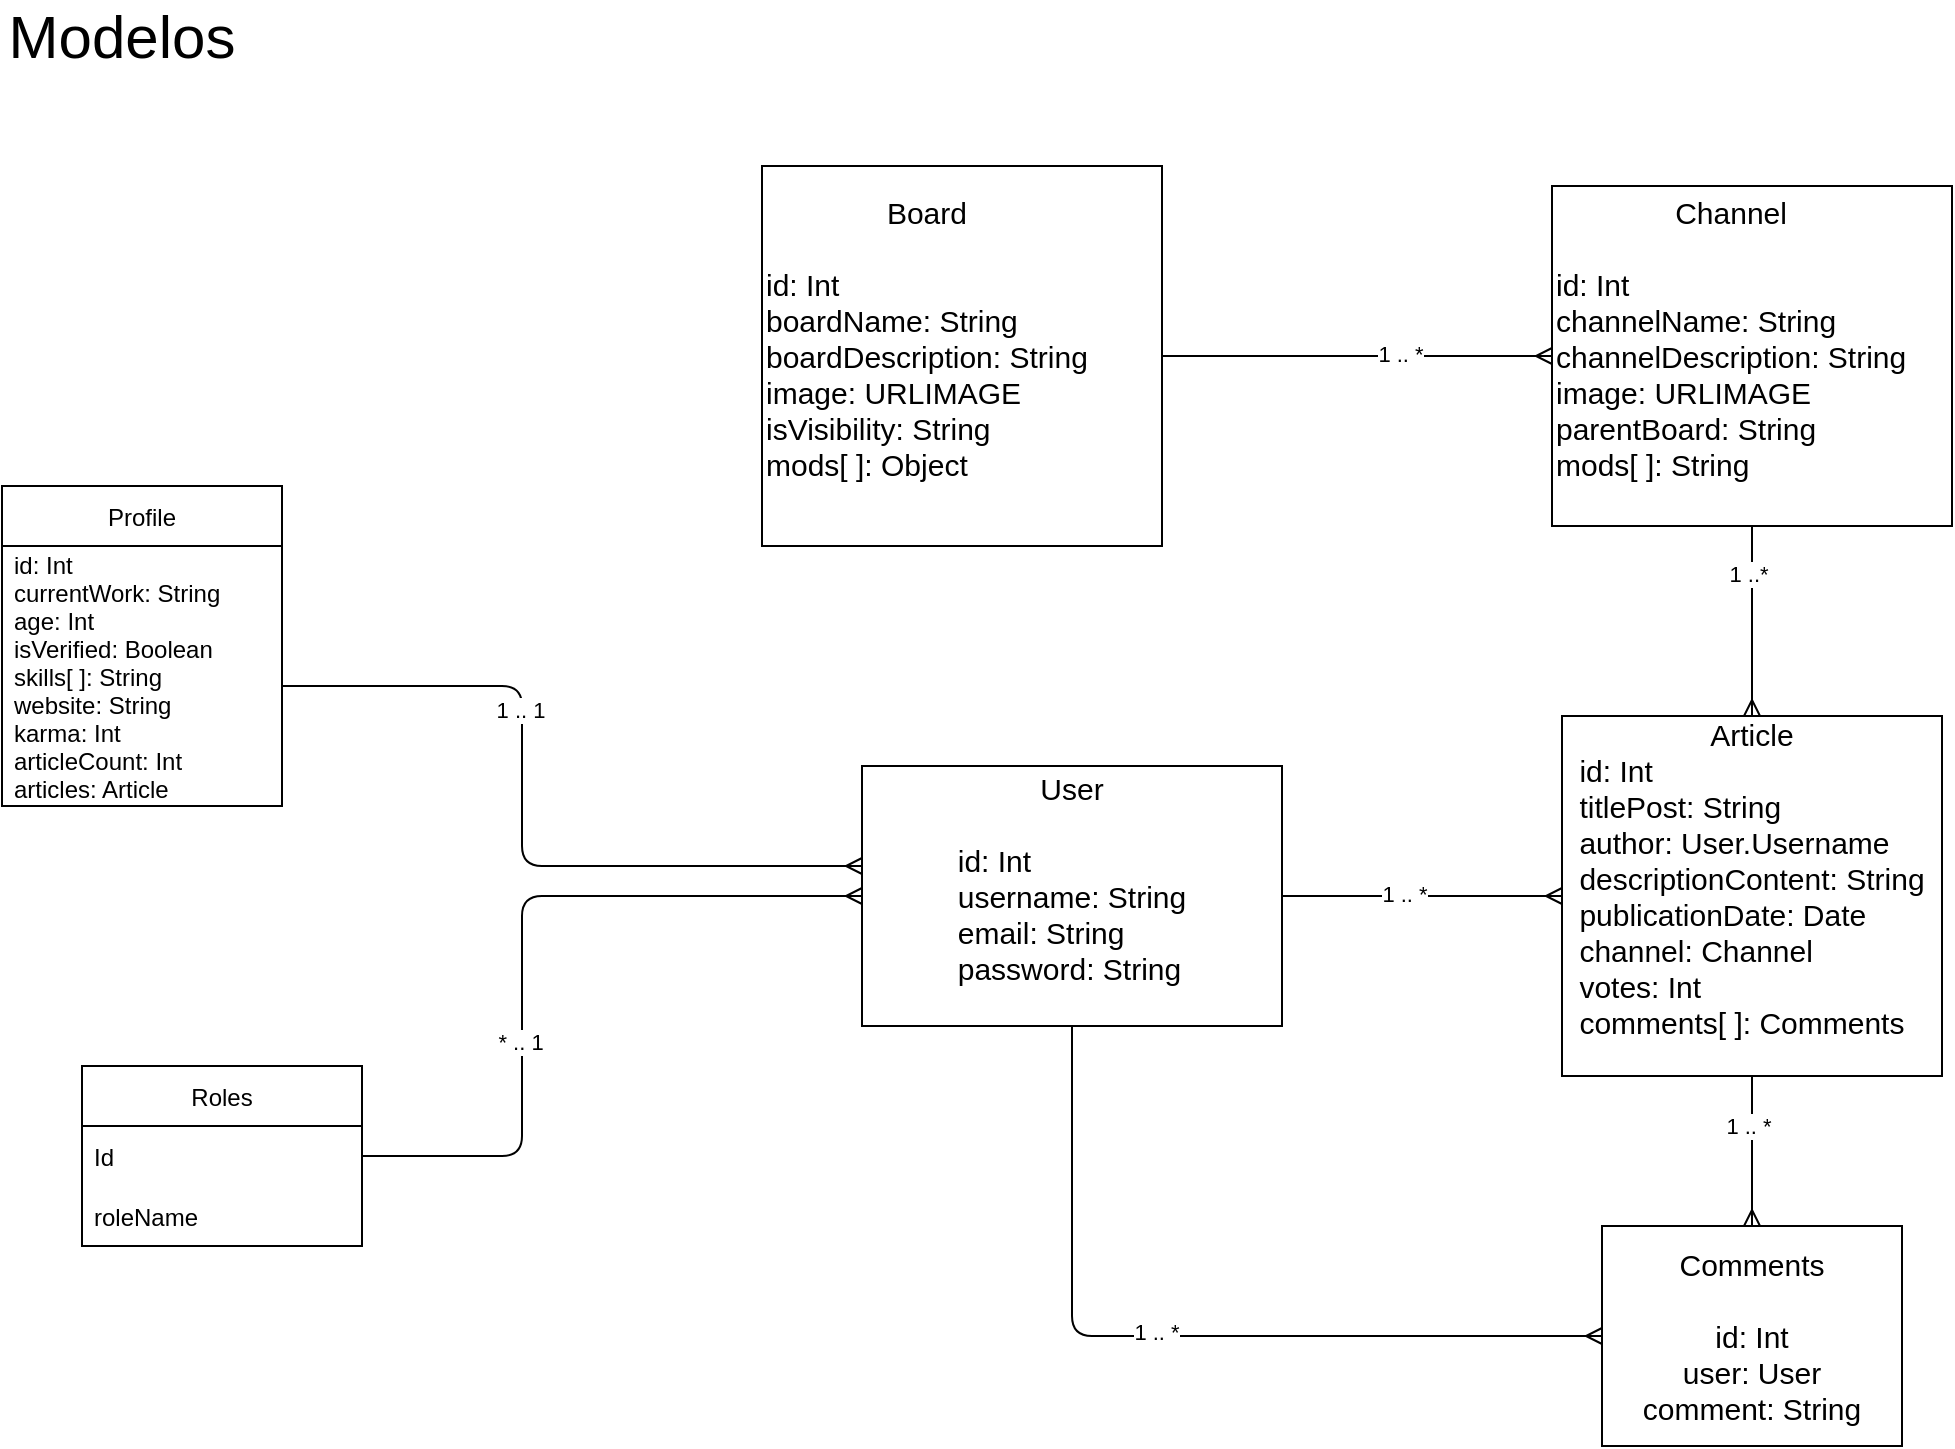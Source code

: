 <mxfile>
    <diagram id="zADwQ3SVAGStBw-cGWYm" name="Models">
        <mxGraphModel dx="2067" dy="726" grid="1" gridSize="10" guides="1" tooltips="1" connect="1" arrows="1" fold="1" page="1" pageScale="1" pageWidth="827" pageHeight="1169" math="0" shadow="0">
            <root>
                <mxCell id="0"/>
                <mxCell id="1" parent="0"/>
                <mxCell id="4" value="Modelos" style="text;html=1;strokeColor=none;fillColor=none;align=center;verticalAlign=middle;whiteSpace=wrap;rounded=0;fontStyle=0;fontSize=30;" parent="1" vertex="1">
                    <mxGeometry x="-550" y="220" width="60" height="30" as="geometry"/>
                </mxCell>
                <mxCell id="5sZ0BlaWHVVGVdfCBxD0-15" style="edgeStyle=none;html=1;exitX=1;exitY=0.5;exitDx=0;exitDy=0;entryX=0;entryY=0.5;entryDx=0;entryDy=0;endArrow=ERmany;endFill=0;" edge="1" parent="1" source="11" target="12">
                    <mxGeometry relative="1" as="geometry"/>
                </mxCell>
                <mxCell id="5sZ0BlaWHVVGVdfCBxD0-16" value="1 .. *" style="edgeLabel;html=1;align=center;verticalAlign=middle;resizable=0;points=[];" vertex="1" connectable="0" parent="5sZ0BlaWHVVGVdfCBxD0-15">
                    <mxGeometry x="-0.136" y="1" relative="1" as="geometry">
                        <mxPoint as="offset"/>
                    </mxGeometry>
                </mxCell>
                <mxCell id="5sZ0BlaWHVVGVdfCBxD0-24" style="edgeStyle=none;html=1;exitX=0.5;exitY=1;exitDx=0;exitDy=0;entryX=0;entryY=0.5;entryDx=0;entryDy=0;endArrow=ERmany;endFill=0;" edge="1" parent="1" source="11" target="dVCIMcFM7lCt38xhpQC4-15">
                    <mxGeometry relative="1" as="geometry">
                        <Array as="points">
                            <mxPoint x="-45" y="885"/>
                        </Array>
                    </mxGeometry>
                </mxCell>
                <mxCell id="5sZ0BlaWHVVGVdfCBxD0-25" value="1 .. *" style="edgeLabel;html=1;align=center;verticalAlign=middle;resizable=0;points=[];" vertex="1" connectable="0" parent="5sZ0BlaWHVVGVdfCBxD0-24">
                    <mxGeometry x="-0.07" y="2" relative="1" as="geometry">
                        <mxPoint x="1" as="offset"/>
                    </mxGeometry>
                </mxCell>
                <mxCell id="11" value="User&lt;br&gt;&lt;br&gt;&lt;div style=&quot;text-align: left&quot;&gt;&lt;span&gt;id: Int&lt;/span&gt;&lt;/div&gt;&lt;div style=&quot;text-align: left&quot;&gt;&lt;span&gt;username: String&lt;/span&gt;&lt;/div&gt;&lt;div style=&quot;text-align: left&quot;&gt;&lt;span&gt;email: String&lt;/span&gt;&lt;/div&gt;&lt;div style=&quot;text-align: left&quot;&gt;&lt;span&gt;password: String&lt;/span&gt;&lt;/div&gt;&lt;div style=&quot;text-align: left&quot;&gt;&lt;br&gt;&lt;/div&gt;" style="rounded=0;whiteSpace=wrap;html=1;fontSize=15;" parent="1" vertex="1">
                    <mxGeometry x="-150" y="600" width="210" height="130" as="geometry"/>
                </mxCell>
                <mxCell id="5sZ0BlaWHVVGVdfCBxD0-18" style="edgeStyle=none;html=1;exitX=0.5;exitY=1;exitDx=0;exitDy=0;endArrow=ERmany;endFill=0;" edge="1" parent="1" source="12" target="dVCIMcFM7lCt38xhpQC4-15">
                    <mxGeometry relative="1" as="geometry"/>
                </mxCell>
                <mxCell id="5sZ0BlaWHVVGVdfCBxD0-26" value="1 .. *" style="edgeLabel;html=1;align=center;verticalAlign=middle;resizable=0;points=[];" vertex="1" connectable="0" parent="5sZ0BlaWHVVGVdfCBxD0-18">
                    <mxGeometry x="-0.34" y="-2" relative="1" as="geometry">
                        <mxPoint as="offset"/>
                    </mxGeometry>
                </mxCell>
                <mxCell id="12" value="Article&lt;br&gt;&lt;div style=&quot;text-align: left&quot;&gt;id: Int&lt;/div&gt;&lt;div style=&quot;text-align: left&quot;&gt;&lt;span&gt;titlePost: String&lt;/span&gt;&lt;/div&gt;&lt;div style=&quot;text-align: left&quot;&gt;&lt;span&gt;author: User.Username&lt;/span&gt;&lt;/div&gt;&lt;div style=&quot;text-align: left&quot;&gt;&lt;span&gt;descriptionContent: String&lt;/span&gt;&lt;/div&gt;&lt;div style=&quot;text-align: left&quot;&gt;publicationDate: Date&lt;/div&gt;&lt;div style=&quot;text-align: left&quot;&gt;channel: Channel&lt;/div&gt;&lt;div style=&quot;text-align: left&quot;&gt;votes: Int&lt;/div&gt;&lt;div style=&quot;text-align: left&quot;&gt;comments[ ]: Comments&lt;/div&gt;&lt;div style=&quot;text-align: left&quot;&gt;&lt;br&gt;&lt;/div&gt;" style="rounded=0;whiteSpace=wrap;html=1;fontSize=15;" parent="1" vertex="1">
                    <mxGeometry x="200" y="575" width="190" height="180" as="geometry"/>
                </mxCell>
                <mxCell id="5sZ0BlaWHVVGVdfCBxD0-19" style="edgeStyle=none;html=1;exitX=0.5;exitY=1;exitDx=0;exitDy=0;entryX=0.5;entryY=0;entryDx=0;entryDy=0;endArrow=ERmany;endFill=0;" edge="1" parent="1" source="14" target="12">
                    <mxGeometry relative="1" as="geometry"/>
                </mxCell>
                <mxCell id="5sZ0BlaWHVVGVdfCBxD0-20" value="1 ..*" style="edgeLabel;html=1;align=center;verticalAlign=middle;resizable=0;points=[];" vertex="1" connectable="0" parent="5sZ0BlaWHVVGVdfCBxD0-19">
                    <mxGeometry x="-0.49" y="-2" relative="1" as="geometry">
                        <mxPoint as="offset"/>
                    </mxGeometry>
                </mxCell>
                <mxCell id="14" value="&lt;div style=&quot;text-align: center&quot;&gt;&lt;span&gt;Channel&lt;/span&gt;&lt;/div&gt;&lt;div&gt;&lt;span style=&quot;font-size: 15px&quot;&gt;&lt;br&gt;&lt;/span&gt;&lt;/div&gt;&lt;div&gt;&lt;div&gt;&lt;span&gt;id: Int&lt;/span&gt;&lt;/div&gt;&lt;div&gt;&lt;span&gt;channelName: String&lt;/span&gt;&lt;/div&gt;&lt;span&gt;&lt;div&gt;&lt;span&gt;channelDescription: String&lt;/span&gt;&lt;/div&gt;&lt;/span&gt;&lt;span&gt;&lt;div&gt;&lt;span&gt;image: URLIMAGE&lt;/span&gt;&lt;/div&gt;&lt;div&gt;parentBoard: String&lt;/div&gt;&lt;div&gt;mods[ ]: String&lt;/div&gt;&lt;div&gt;&lt;br&gt;&lt;/div&gt;&lt;/span&gt;&lt;/div&gt;" style="rounded=0;whiteSpace=wrap;html=1;fontSize=15;align=left;" parent="1" vertex="1">
                    <mxGeometry x="195" y="310" width="200" height="170" as="geometry"/>
                </mxCell>
                <mxCell id="5sZ0BlaWHVVGVdfCBxD0-21" style="edgeStyle=none;html=1;exitX=1;exitY=0.5;exitDx=0;exitDy=0;endArrow=ERmany;endFill=0;" edge="1" parent="1" source="8jkG0UfjaeEVxahPSzpD-16" target="14">
                    <mxGeometry relative="1" as="geometry"/>
                </mxCell>
                <mxCell id="5sZ0BlaWHVVGVdfCBxD0-22" value="1 .. *" style="edgeLabel;html=1;align=center;verticalAlign=middle;resizable=0;points=[];" vertex="1" connectable="0" parent="5sZ0BlaWHVVGVdfCBxD0-21">
                    <mxGeometry x="0.215" y="1" relative="1" as="geometry">
                        <mxPoint as="offset"/>
                    </mxGeometry>
                </mxCell>
                <mxCell id="8jkG0UfjaeEVxahPSzpD-16" value="&lt;div style=&quot;text-align: center&quot;&gt;Board&lt;/div&gt;&lt;div style=&quot;text-align: center&quot;&gt;&lt;br&gt;&lt;/div&gt;&lt;div&gt;&lt;div&gt;&lt;span&gt;id: Int&lt;/span&gt;&lt;/div&gt;&lt;div&gt;&lt;span&gt;boardName: String&lt;/span&gt;&lt;/div&gt;&lt;span&gt;&lt;div&gt;&lt;span&gt;boardDescription: String&lt;/span&gt;&lt;/div&gt;&lt;/span&gt;&lt;span&gt;&lt;div&gt;&lt;span&gt;image: URLIMAGE&lt;/span&gt;&lt;/div&gt;&lt;div&gt;isVisibility: String&lt;/div&gt;&lt;div&gt;mods[ ]: Object&lt;/div&gt;&lt;div&gt;&lt;br&gt;&lt;/div&gt;&lt;/span&gt;&lt;/div&gt;" style="rounded=0;whiteSpace=wrap;html=1;fontSize=15;align=left;" parent="1" vertex="1">
                    <mxGeometry x="-200" y="300" width="200" height="190" as="geometry"/>
                </mxCell>
                <mxCell id="dVCIMcFM7lCt38xhpQC4-15" value="Comments&lt;br&gt;&lt;br&gt;id: Int&lt;br&gt;user: User&lt;br&gt;comment: String" style="whiteSpace=wrap;html=1;fontSize=15;" parent="1" vertex="1">
                    <mxGeometry x="220" y="830" width="150" height="110" as="geometry"/>
                </mxCell>
                <mxCell id="5sZ0BlaWHVVGVdfCBxD0-30" value="Roles" style="swimlane;fontStyle=0;childLayout=stackLayout;horizontal=1;startSize=30;horizontalStack=0;resizeParent=1;resizeParentMax=0;resizeLast=0;collapsible=1;marginBottom=0;" vertex="1" parent="1">
                    <mxGeometry x="-540" y="750" width="140" height="90" as="geometry"/>
                </mxCell>
                <mxCell id="5sZ0BlaWHVVGVdfCBxD0-31" value="Id" style="text;strokeColor=none;fillColor=none;align=left;verticalAlign=middle;spacingLeft=4;spacingRight=4;overflow=hidden;points=[[0,0.5],[1,0.5]];portConstraint=eastwest;rotatable=0;" vertex="1" parent="5sZ0BlaWHVVGVdfCBxD0-30">
                    <mxGeometry y="30" width="140" height="30" as="geometry"/>
                </mxCell>
                <mxCell id="5sZ0BlaWHVVGVdfCBxD0-32" value="roleName" style="text;strokeColor=none;fillColor=none;align=left;verticalAlign=middle;spacingLeft=4;spacingRight=4;overflow=hidden;points=[[0,0.5],[1,0.5]];portConstraint=eastwest;rotatable=0;" vertex="1" parent="5sZ0BlaWHVVGVdfCBxD0-30">
                    <mxGeometry y="60" width="140" height="30" as="geometry"/>
                </mxCell>
                <mxCell id="5sZ0BlaWHVVGVdfCBxD0-34" style="edgeStyle=none;html=1;exitX=1;exitY=0.5;exitDx=0;exitDy=0;entryX=0;entryY=0.5;entryDx=0;entryDy=0;endArrow=ERmany;endFill=0;" edge="1" parent="1" source="5sZ0BlaWHVVGVdfCBxD0-31" target="11">
                    <mxGeometry relative="1" as="geometry">
                        <Array as="points">
                            <mxPoint x="-320" y="795"/>
                            <mxPoint x="-320" y="665"/>
                        </Array>
                    </mxGeometry>
                </mxCell>
                <mxCell id="5sZ0BlaWHVVGVdfCBxD0-35" value="* .. 1" style="edgeLabel;html=1;align=center;verticalAlign=middle;resizable=0;points=[];" vertex="1" connectable="0" parent="5sZ0BlaWHVVGVdfCBxD0-34">
                    <mxGeometry x="-0.278" y="1" relative="1" as="geometry">
                        <mxPoint as="offset"/>
                    </mxGeometry>
                </mxCell>
                <mxCell id="5sZ0BlaWHVVGVdfCBxD0-36" value="Profile" style="swimlane;fontStyle=0;childLayout=stackLayout;horizontal=1;startSize=30;horizontalStack=0;resizeParent=1;resizeParentMax=0;resizeLast=0;collapsible=1;marginBottom=0;" vertex="1" parent="1">
                    <mxGeometry x="-580" y="460" width="140" height="160" as="geometry"/>
                </mxCell>
                <mxCell id="5sZ0BlaWHVVGVdfCBxD0-37" value="id: Int&#10;currentWork: String&#10;age: Int&#10;isVerified: Boolean&#10;skills[ ]: String&#10;website: String&#10;karma: Int&#10;articleCount: Int&#10;articles: Article" style="text;strokeColor=none;fillColor=none;align=left;verticalAlign=middle;spacingLeft=4;spacingRight=4;overflow=hidden;points=[[0,0.5],[1,0.5]];portConstraint=eastwest;rotatable=0;" vertex="1" parent="5sZ0BlaWHVVGVdfCBxD0-36">
                    <mxGeometry y="30" width="140" height="130" as="geometry"/>
                </mxCell>
                <mxCell id="5sZ0BlaWHVVGVdfCBxD0-40" style="edgeStyle=none;html=1;endArrow=ERmany;endFill=0;exitX=1;exitY=0.538;exitDx=0;exitDy=0;exitPerimeter=0;" edge="1" parent="1" source="5sZ0BlaWHVVGVdfCBxD0-37">
                    <mxGeometry relative="1" as="geometry">
                        <mxPoint x="-130" y="320" as="sourcePoint"/>
                        <mxPoint x="-150" y="650" as="targetPoint"/>
                        <Array as="points">
                            <mxPoint x="-320" y="560"/>
                            <mxPoint x="-320" y="650"/>
                        </Array>
                    </mxGeometry>
                </mxCell>
                <mxCell id="5sZ0BlaWHVVGVdfCBxD0-41" value="1 .. 1" style="edgeLabel;html=1;align=center;verticalAlign=middle;resizable=0;points=[];" vertex="1" connectable="0" parent="5sZ0BlaWHVVGVdfCBxD0-40">
                    <mxGeometry x="-0.306" y="-1" relative="1" as="geometry">
                        <mxPoint as="offset"/>
                    </mxGeometry>
                </mxCell>
            </root>
        </mxGraphModel>
    </diagram>
    <diagram id="7b2gY7h-Tbt9mVGRvDtH" name="Routes">
        <mxGraphModel dx="7146" dy="1520" grid="1" gridSize="10" guides="1" tooltips="1" connect="1" arrows="1" fold="1" page="1" pageScale="1" pageWidth="827" pageHeight="1169" math="0" shadow="0">
            <root>
                <mxCell id="zwRC00Iel5lifZLtyQIo-0"/>
                <mxCell id="zwRC00Iel5lifZLtyQIo-1" parent="zwRC00Iel5lifZLtyQIo-0"/>
                <mxCell id="zwRC00Iel5lifZLtyQIo-2" value="Router" style="ellipse;whiteSpace=wrap;html=1;aspect=fixed;fontSize=15;fillColor=#f0a30a;fontColor=#000000;strokeColor=#BD7000;" parent="zwRC00Iel5lifZLtyQIo-1" vertex="1">
                    <mxGeometry x="-870" y="180" width="80" height="80" as="geometry"/>
                </mxCell>
                <mxCell id="zwRC00Iel5lifZLtyQIo-3" value="/" style="rounded=1;whiteSpace=wrap;html=1;fontSize=15;fillColor=#1ba1e2;fontColor=#ffffff;strokeColor=#006EAF;" parent="zwRC00Iel5lifZLtyQIo-1" vertex="1">
                    <mxGeometry x="-885" y="50" width="120" height="60" as="geometry"/>
                </mxCell>
                <mxCell id="hpgnd7Qy0DAB7BOR0aHL-9" style="edgeStyle=none;html=1;exitX=1;exitY=0.75;exitDx=0;exitDy=0;entryX=0;entryY=0.75;entryDx=0;entryDy=0;fontSize=15;" parent="zwRC00Iel5lifZLtyQIo-1" source="zwRC00Iel5lifZLtyQIo-7" target="zwRC00Iel5lifZLtyQIo-8" edge="1">
                    <mxGeometry relative="1" as="geometry"/>
                </mxCell>
                <mxCell id="hpgnd7Qy0DAB7BOR0aHL-12" style="edgeStyle=none;html=1;exitX=0.5;exitY=1;exitDx=0;exitDy=0;entryX=0.5;entryY=0;entryDx=0;entryDy=0;fontSize=15;" parent="zwRC00Iel5lifZLtyQIo-1" source="zwRC00Iel5lifZLtyQIo-7" target="OXtV9-3r-HbZbAKRphyl-0" edge="1">
                    <mxGeometry relative="1" as="geometry"/>
                </mxCell>
                <mxCell id="hpgnd7Qy0DAB7BOR0aHL-33" style="edgeStyle=none;html=1;exitX=0;exitY=0.5;exitDx=0;exitDy=0;entryX=0.5;entryY=0;entryDx=0;entryDy=0;fontSize=15;" parent="zwRC00Iel5lifZLtyQIo-1" source="zwRC00Iel5lifZLtyQIo-7" target="hpgnd7Qy0DAB7BOR0aHL-32" edge="1">
                    <mxGeometry relative="1" as="geometry"/>
                </mxCell>
                <mxCell id="zwRC00Iel5lifZLtyQIo-7" value="Login" style="rounded=1;whiteSpace=wrap;html=1;fontSize=15;fillColor=#1ba1e2;fontColor=#ffffff;strokeColor=#006EAF;" parent="zwRC00Iel5lifZLtyQIo-1" vertex="1">
                    <mxGeometry x="-1005" y="480" width="120" height="60" as="geometry"/>
                </mxCell>
                <mxCell id="hpgnd7Qy0DAB7BOR0aHL-8" style="edgeStyle=none;html=1;exitX=0;exitY=0.25;exitDx=0;exitDy=0;entryX=1;entryY=0.25;entryDx=0;entryDy=0;fontSize=15;" parent="zwRC00Iel5lifZLtyQIo-1" source="zwRC00Iel5lifZLtyQIo-8" target="zwRC00Iel5lifZLtyQIo-7" edge="1">
                    <mxGeometry relative="1" as="geometry"/>
                </mxCell>
                <mxCell id="hpgnd7Qy0DAB7BOR0aHL-13" style="edgeStyle=none;html=1;exitX=0.5;exitY=1;exitDx=0;exitDy=0;fontSize=15;" parent="zwRC00Iel5lifZLtyQIo-1" source="zwRC00Iel5lifZLtyQIo-8" edge="1">
                    <mxGeometry relative="1" as="geometry">
                        <mxPoint x="-840" y="810" as="targetPoint"/>
                    </mxGeometry>
                </mxCell>
                <mxCell id="zwRC00Iel5lifZLtyQIo-8" value="Sign Up" style="rounded=1;whiteSpace=wrap;html=1;fontSize=15;fillColor=#1ba1e2;fontColor=#ffffff;strokeColor=#006EAF;" parent="zwRC00Iel5lifZLtyQIo-1" vertex="1">
                    <mxGeometry x="-755" y="480" width="120" height="60" as="geometry"/>
                </mxCell>
                <mxCell id="zwRC00Iel5lifZLtyQIo-24" style="edgeStyle=none;html=1;exitX=0.75;exitY=1;exitDx=0;exitDy=0;entryX=0.5;entryY=0;entryDx=0;entryDy=0;fontSize=15;" parent="zwRC00Iel5lifZLtyQIo-1" source="zwRC00Iel5lifZLtyQIo-13" target="zwRC00Iel5lifZLtyQIo-20" edge="1">
                    <mxGeometry relative="1" as="geometry">
                        <Array as="points">
                            <mxPoint x="-330" y="1890"/>
                        </Array>
                    </mxGeometry>
                </mxCell>
                <mxCell id="hpgnd7Qy0DAB7BOR0aHL-68" value="/new-post" style="edgeLabel;html=1;align=center;verticalAlign=middle;resizable=0;points=[];fontSize=15;" parent="zwRC00Iel5lifZLtyQIo-24" vertex="1" connectable="0">
                    <mxGeometry x="-0.248" y="-1" relative="1" as="geometry">
                        <mxPoint as="offset"/>
                    </mxGeometry>
                </mxCell>
                <mxCell id="zwRC00Iel5lifZLtyQIo-25" style="edgeStyle=none;html=1;exitX=0.5;exitY=1;exitDx=0;exitDy=0;entryX=0.5;entryY=0;entryDx=0;entryDy=0;fontSize=15;" parent="zwRC00Iel5lifZLtyQIo-1" source="zwRC00Iel5lifZLtyQIo-13" target="zwRC00Iel5lifZLtyQIo-21" edge="1">
                    <mxGeometry relative="1" as="geometry">
                        <Array as="points">
                            <mxPoint x="-540" y="2010"/>
                            <mxPoint x="-550" y="2050"/>
                        </Array>
                    </mxGeometry>
                </mxCell>
                <mxCell id="hpgnd7Qy0DAB7BOR0aHL-69" value="/view-list-post" style="edgeLabel;html=1;align=center;verticalAlign=middle;resizable=0;points=[];fontSize=15;" parent="zwRC00Iel5lifZLtyQIo-25" vertex="1" connectable="0">
                    <mxGeometry x="-0.441" y="-1" relative="1" as="geometry">
                        <mxPoint as="offset"/>
                    </mxGeometry>
                </mxCell>
                <mxCell id="zwRC00Iel5lifZLtyQIo-26" style="edgeStyle=none;html=1;exitX=0;exitY=0.5;exitDx=0;exitDy=0;entryX=0.5;entryY=0;entryDx=0;entryDy=0;fontSize=15;" parent="zwRC00Iel5lifZLtyQIo-1" source="zwRC00Iel5lifZLtyQIo-13" target="zwRC00Iel5lifZLtyQIo-22" edge="1">
                    <mxGeometry relative="1" as="geometry">
                        <Array as="points">
                            <mxPoint x="-660" y="1880"/>
                            <mxPoint x="-750" y="1880"/>
                        </Array>
                    </mxGeometry>
                </mxCell>
                <mxCell id="hpgnd7Qy0DAB7BOR0aHL-70" value="/view-post/:id" style="edgeLabel;html=1;align=center;verticalAlign=middle;resizable=0;points=[];fontSize=15;" parent="zwRC00Iel5lifZLtyQIo-26" vertex="1" connectable="0">
                    <mxGeometry x="-0.152" y="-1" relative="1" as="geometry">
                        <mxPoint as="offset"/>
                    </mxGeometry>
                </mxCell>
                <mxCell id="zwRC00Iel5lifZLtyQIo-13" value="/articles" style="rounded=1;whiteSpace=wrap;html=1;fontSize=15;fillColor=#60a917;fontColor=#ffffff;strokeColor=#2D7600;" parent="zwRC00Iel5lifZLtyQIo-1" vertex="1">
                    <mxGeometry x="-590" y="1850" width="120" height="40" as="geometry"/>
                </mxCell>
                <mxCell id="zwRC00Iel5lifZLtyQIo-20" value="create a new post" style="rounded=0;whiteSpace=wrap;html=1;fontSize=15;fillColor=#a20025;fontColor=#ffffff;strokeColor=#6F0000;" parent="zwRC00Iel5lifZLtyQIo-1" vertex="1">
                    <mxGeometry x="-390" y="2100" width="120" height="60" as="geometry"/>
                </mxCell>
                <mxCell id="zwRC00Iel5lifZLtyQIo-21" value="show posts list" style="rounded=0;whiteSpace=wrap;html=1;fontSize=15;fillColor=#a20025;fontColor=#ffffff;strokeColor=#6F0000;" parent="zwRC00Iel5lifZLtyQIo-1" vertex="1">
                    <mxGeometry x="-610" y="2100" width="120" height="60" as="geometry"/>
                </mxCell>
                <mxCell id="zwRC00Iel5lifZLtyQIo-22" value="access to the content of the post" style="rounded=0;whiteSpace=wrap;html=1;fontSize=15;fillColor=#a20025;fontColor=#ffffff;strokeColor=#6F0000;" parent="zwRC00Iel5lifZLtyQIo-1" vertex="1">
                    <mxGeometry x="-810" y="2100" width="120" height="60" as="geometry"/>
                </mxCell>
                <mxCell id="hpgnd7Qy0DAB7BOR0aHL-21" style="edgeStyle=none;html=1;exitX=0.5;exitY=1;exitDx=0;exitDy=0;entryX=0.5;entryY=0;entryDx=0;entryDy=0;fontSize=15;" parent="zwRC00Iel5lifZLtyQIo-1" source="OXtV9-3r-HbZbAKRphyl-0" target="hpgnd7Qy0DAB7BOR0aHL-16" edge="1">
                    <mxGeometry relative="1" as="geometry"/>
                </mxCell>
                <mxCell id="OXtV9-3r-HbZbAKRphyl-0" value="Home User" style="rounded=1;whiteSpace=wrap;html=1;fontSize=15;fillColor=#1ba1e2;fontColor=#ffffff;strokeColor=#006EAF;" parent="zwRC00Iel5lifZLtyQIo-1" vertex="1">
                    <mxGeometry x="-900" y="810" width="120" height="60" as="geometry"/>
                </mxCell>
                <mxCell id="hpgnd7Qy0DAB7BOR0aHL-10" style="edgeStyle=none;html=1;exitX=0.5;exitY=1;exitDx=0;exitDy=0;entryX=0.5;entryY=0;entryDx=0;entryDy=0;fontSize=15;" parent="zwRC00Iel5lifZLtyQIo-1" source="hpgnd7Qy0DAB7BOR0aHL-0" target="zwRC00Iel5lifZLtyQIo-7" edge="1">
                    <mxGeometry relative="1" as="geometry"/>
                </mxCell>
                <mxCell id="hpgnd7Qy0DAB7BOR0aHL-11" style="edgeStyle=none;html=1;exitX=0.5;exitY=1;exitDx=0;exitDy=0;entryX=0.5;entryY=0;entryDx=0;entryDy=0;fontSize=15;" parent="zwRC00Iel5lifZLtyQIo-1" source="hpgnd7Qy0DAB7BOR0aHL-0" target="zwRC00Iel5lifZLtyQIo-8" edge="1">
                    <mxGeometry relative="1" as="geometry"/>
                </mxCell>
                <mxCell id="hpgnd7Qy0DAB7BOR0aHL-0" value="Landing Page About" style="rounded=1;whiteSpace=wrap;html=1;fontSize=15;fillColor=#60a917;fontColor=#ffffff;strokeColor=#2D7600;" parent="zwRC00Iel5lifZLtyQIo-1" vertex="1">
                    <mxGeometry x="-890" y="340" width="120" height="60" as="geometry"/>
                </mxCell>
                <mxCell id="hpgnd7Qy0DAB7BOR0aHL-22" style="edgeStyle=none;html=1;exitX=0.5;exitY=1;exitDx=0;exitDy=0;fontSize=15;" parent="zwRC00Iel5lifZLtyQIo-1" source="hpgnd7Qy0DAB7BOR0aHL-16" target="hpgnd7Qy0DAB7BOR0aHL-17" edge="1">
                    <mxGeometry relative="1" as="geometry"/>
                </mxCell>
                <mxCell id="hpgnd7Qy0DAB7BOR0aHL-16" value="Boards" style="rounded=1;whiteSpace=wrap;html=1;fontSize=15;fillColor=#60a917;fontColor=#ffffff;strokeColor=#2D7600;" parent="zwRC00Iel5lifZLtyQIo-1" vertex="1">
                    <mxGeometry x="-900" y="1010" width="120" height="60" as="geometry"/>
                </mxCell>
                <mxCell id="hpgnd7Qy0DAB7BOR0aHL-23" style="edgeStyle=none;html=1;exitX=0.5;exitY=1;exitDx=0;exitDy=0;fontSize=15;" parent="zwRC00Iel5lifZLtyQIo-1" source="hpgnd7Qy0DAB7BOR0aHL-17" target="hpgnd7Qy0DAB7BOR0aHL-18" edge="1">
                    <mxGeometry relative="1" as="geometry"/>
                </mxCell>
                <mxCell id="hpgnd7Qy0DAB7BOR0aHL-17" value="child&lt;br&gt;router" style="ellipse;whiteSpace=wrap;html=1;aspect=fixed;fontSize=15;fillColor=#6a00ff;fontColor=#ffffff;strokeColor=#3700CC;" parent="zwRC00Iel5lifZLtyQIo-1" vertex="1">
                    <mxGeometry x="-880" y="1130" width="80" height="80" as="geometry"/>
                </mxCell>
                <mxCell id="hpgnd7Qy0DAB7BOR0aHL-27" style="edgeStyle=none;html=1;exitX=1;exitY=0.5;exitDx=0;exitDy=0;entryX=0;entryY=0.5;entryDx=0;entryDy=0;fontSize=15;" parent="zwRC00Iel5lifZLtyQIo-1" source="hpgnd7Qy0DAB7BOR0aHL-18" target="hpgnd7Qy0DAB7BOR0aHL-26" edge="1">
                    <mxGeometry relative="1" as="geometry"/>
                </mxCell>
                <mxCell id="hpgnd7Qy0DAB7BOR0aHL-18" value="Channels" style="rounded=1;whiteSpace=wrap;html=1;fontSize=15;fillColor=#60a917;fontColor=#ffffff;strokeColor=#2D7600;" parent="zwRC00Iel5lifZLtyQIo-1" vertex="1">
                    <mxGeometry x="-900" y="1290" width="120" height="60" as="geometry"/>
                </mxCell>
                <mxCell id="hpgnd7Qy0DAB7BOR0aHL-30" style="edgeStyle=none;html=1;exitX=0.5;exitY=1;exitDx=0;exitDy=0;entryX=0.5;entryY=0;entryDx=0;entryDy=0;fontSize=15;" parent="zwRC00Iel5lifZLtyQIo-1" source="hpgnd7Qy0DAB7BOR0aHL-19" target="hpgnd7Qy0DAB7BOR0aHL-29" edge="1">
                    <mxGeometry relative="1" as="geometry"/>
                </mxCell>
                <mxCell id="hpgnd7Qy0DAB7BOR0aHL-19" value="access to the channel" style="rounded=0;whiteSpace=wrap;html=1;fontSize=15;fillColor=#a20025;fontColor=#ffffff;strokeColor=#6F0000;" parent="zwRC00Iel5lifZLtyQIo-1" vertex="1">
                    <mxGeometry x="-627.5" y="1460" width="195" height="60" as="geometry"/>
                </mxCell>
                <mxCell id="hpgnd7Qy0DAB7BOR0aHL-28" style="edgeStyle=none;html=1;exitX=0.5;exitY=1;exitDx=0;exitDy=0;fontSize=15;" parent="zwRC00Iel5lifZLtyQIo-1" source="hpgnd7Qy0DAB7BOR0aHL-26" target="hpgnd7Qy0DAB7BOR0aHL-19" edge="1">
                    <mxGeometry relative="1" as="geometry"/>
                </mxCell>
                <mxCell id="hpgnd7Qy0DAB7BOR0aHL-71" value="&lt;span style=&quot;color: rgb(255 , 255 , 255)&quot;&gt;channel/fronend-react&lt;/span&gt;" style="edgeLabel;html=1;align=center;verticalAlign=middle;resizable=0;points=[];fontSize=15;" parent="hpgnd7Qy0DAB7BOR0aHL-28" vertex="1" connectable="0">
                    <mxGeometry x="-0.167" relative="1" as="geometry">
                        <mxPoint as="offset"/>
                    </mxGeometry>
                </mxCell>
                <mxCell id="hpgnd7Qy0DAB7BOR0aHL-26" value="child&lt;br&gt;router" style="ellipse;whiteSpace=wrap;html=1;aspect=fixed;fontSize=15;fillColor=#6a00ff;fontColor=#ffffff;strokeColor=#3700CC;" parent="zwRC00Iel5lifZLtyQIo-1" vertex="1">
                    <mxGeometry x="-570" y="1280" width="80" height="80" as="geometry"/>
                </mxCell>
                <mxCell id="hpgnd7Qy0DAB7BOR0aHL-74" style="edgeStyle=none;html=1;entryX=0.5;entryY=0;entryDx=0;entryDy=0;fontSize=15;" parent="zwRC00Iel5lifZLtyQIo-1" source="hpgnd7Qy0DAB7BOR0aHL-29" target="hpgnd7Qy0DAB7BOR0aHL-72" edge="1">
                    <mxGeometry relative="1" as="geometry"/>
                </mxCell>
                <mxCell id="hpgnd7Qy0DAB7BOR0aHL-29" value="child&lt;br&gt;router" style="ellipse;whiteSpace=wrap;html=1;aspect=fixed;fontSize=15;fillColor=#6a00ff;fontColor=#ffffff;strokeColor=#3700CC;" parent="zwRC00Iel5lifZLtyQIo-1" vertex="1">
                    <mxGeometry x="-570" y="1620" width="80" height="80" as="geometry"/>
                </mxCell>
                <mxCell id="hpgnd7Qy0DAB7BOR0aHL-36" style="edgeStyle=none;html=1;exitX=0.5;exitY=1;exitDx=0;exitDy=0;entryX=0.5;entryY=0;entryDx=0;entryDy=0;fontSize=15;" parent="zwRC00Iel5lifZLtyQIo-1" source="hpgnd7Qy0DAB7BOR0aHL-32" target="hpgnd7Qy0DAB7BOR0aHL-35" edge="1">
                    <mxGeometry relative="1" as="geometry"/>
                </mxCell>
                <mxCell id="hpgnd7Qy0DAB7BOR0aHL-82" value="/admin" style="edgeLabel;html=1;align=center;verticalAlign=middle;resizable=0;points=[];fontSize=15;" parent="hpgnd7Qy0DAB7BOR0aHL-36" vertex="1" connectable="0">
                    <mxGeometry x="-0.378" relative="1" as="geometry">
                        <mxPoint as="offset"/>
                    </mxGeometry>
                </mxCell>
                <mxCell id="hpgnd7Qy0DAB7BOR0aHL-32" value="Home Admin" style="rounded=1;whiteSpace=wrap;html=1;fontSize=15;fillColor=#1ba1e2;fontColor=#ffffff;strokeColor=#006EAF;" parent="zwRC00Iel5lifZLtyQIo-1" vertex="1">
                    <mxGeometry x="-1670" y="810" width="120" height="60" as="geometry"/>
                </mxCell>
                <mxCell id="hpgnd7Qy0DAB7BOR0aHL-75" style="edgeStyle=none;html=1;exitX=0;exitY=0.5;exitDx=0;exitDy=0;entryX=1;entryY=0.5;entryDx=0;entryDy=0;fontSize=15;" parent="zwRC00Iel5lifZLtyQIo-1" source="hpgnd7Qy0DAB7BOR0aHL-34" target="hpgnd7Qy0DAB7BOR0aHL-40" edge="1">
                    <mxGeometry relative="1" as="geometry">
                        <Array as="points">
                            <mxPoint x="-1880" y="1200"/>
                            <mxPoint x="-1880" y="1020"/>
                        </Array>
                    </mxGeometry>
                </mxCell>
                <mxCell id="hpgnd7Qy0DAB7BOR0aHL-76" style="edgeStyle=none;html=1;exitX=0;exitY=0;exitDx=0;exitDy=0;entryX=1;entryY=0.5;entryDx=0;entryDy=0;fontSize=15;" parent="zwRC00Iel5lifZLtyQIo-1" source="hpgnd7Qy0DAB7BOR0aHL-34" target="hpgnd7Qy0DAB7BOR0aHL-39" edge="1">
                    <mxGeometry relative="1" as="geometry">
                        <Array as="points">
                            <mxPoint x="-1830" y="1172"/>
                            <mxPoint x="-1830" y="720"/>
                        </Array>
                    </mxGeometry>
                </mxCell>
                <mxCell id="hpgnd7Qy0DAB7BOR0aHL-77" style="edgeStyle=none;html=1;exitX=0;exitY=1;exitDx=0;exitDy=0;entryX=1;entryY=0.5;entryDx=0;entryDy=0;fontSize=15;" parent="zwRC00Iel5lifZLtyQIo-1" source="hpgnd7Qy0DAB7BOR0aHL-34" target="hpgnd7Qy0DAB7BOR0aHL-42" edge="1">
                    <mxGeometry relative="1" as="geometry">
                        <Array as="points">
                            <mxPoint x="-1870" y="1228"/>
                            <mxPoint x="-1870" y="1340"/>
                        </Array>
                    </mxGeometry>
                </mxCell>
                <mxCell id="hpgnd7Qy0DAB7BOR0aHL-78" style="edgeStyle=none;html=1;exitX=0.5;exitY=0;exitDx=0;exitDy=0;entryX=1;entryY=0.5;entryDx=0;entryDy=0;fontSize=15;" parent="zwRC00Iel5lifZLtyQIo-1" source="hpgnd7Qy0DAB7BOR0aHL-34" target="hpgnd7Qy0DAB7BOR0aHL-37" edge="1">
                    <mxGeometry relative="1" as="geometry">
                        <Array as="points">
                            <mxPoint x="-1780" y="1160"/>
                            <mxPoint x="-1780" y="470"/>
                        </Array>
                    </mxGeometry>
                </mxCell>
                <mxCell id="hpgnd7Qy0DAB7BOR0aHL-79" style="edgeStyle=none;html=1;exitX=0.5;exitY=1;exitDx=0;exitDy=0;entryX=1;entryY=0.5;entryDx=0;entryDy=0;fontSize=15;" parent="zwRC00Iel5lifZLtyQIo-1" source="hpgnd7Qy0DAB7BOR0aHL-34" target="hpgnd7Qy0DAB7BOR0aHL-41" edge="1">
                    <mxGeometry relative="1" as="geometry">
                        <Array as="points">
                            <mxPoint x="-1614" y="1290"/>
                            <mxPoint x="-1830" y="1290"/>
                            <mxPoint x="-1840" y="1774"/>
                        </Array>
                    </mxGeometry>
                </mxCell>
                <mxCell id="hpgnd7Qy0DAB7BOR0aHL-34" value="child&lt;br&gt;router" style="ellipse;whiteSpace=wrap;html=1;aspect=fixed;fontSize=15;fillColor=#6a00ff;fontColor=#ffffff;strokeColor=#3700CC;" parent="zwRC00Iel5lifZLtyQIo-1" vertex="1">
                    <mxGeometry x="-1654" y="1160" width="80" height="80" as="geometry"/>
                </mxCell>
                <mxCell id="hpgnd7Qy0DAB7BOR0aHL-80" style="edgeStyle=none;html=1;exitX=0.5;exitY=1;exitDx=0;exitDy=0;entryX=0.5;entryY=0;entryDx=0;entryDy=0;fontSize=15;" parent="zwRC00Iel5lifZLtyQIo-1" source="hpgnd7Qy0DAB7BOR0aHL-35" target="hpgnd7Qy0DAB7BOR0aHL-34" edge="1">
                    <mxGeometry relative="1" as="geometry"/>
                </mxCell>
                <mxCell id="hpgnd7Qy0DAB7BOR0aHL-35" value="Dashboard" style="rounded=1;whiteSpace=wrap;html=1;fontSize=15;fillColor=#60a917;fontColor=#ffffff;strokeColor=#2D7600;" parent="zwRC00Iel5lifZLtyQIo-1" vertex="1">
                    <mxGeometry x="-1670" y="1010" width="120" height="60" as="geometry"/>
                </mxCell>
                <mxCell id="hpgnd7Qy0DAB7BOR0aHL-37" value="Home" style="rounded=1;whiteSpace=wrap;html=1;fontSize=15;fillColor=#1ba1e2;fontColor=#ffffff;strokeColor=#006EAF;" parent="zwRC00Iel5lifZLtyQIo-1" vertex="1">
                    <mxGeometry x="-2050" y="440" width="120" height="60" as="geometry"/>
                </mxCell>
                <mxCell id="hpgnd7Qy0DAB7BOR0aHL-83" style="edgeStyle=none;html=1;exitX=0;exitY=0.5;exitDx=0;exitDy=0;entryX=1;entryY=0.5;entryDx=0;entryDy=0;fontSize=15;" parent="zwRC00Iel5lifZLtyQIo-1" source="hpgnd7Qy0DAB7BOR0aHL-39" target="hpgnd7Qy0DAB7BOR0aHL-60" edge="1">
                    <mxGeometry relative="1" as="geometry"/>
                </mxCell>
                <mxCell id="hpgnd7Qy0DAB7BOR0aHL-84" value="/topics" style="edgeLabel;html=1;align=center;verticalAlign=middle;resizable=0;points=[];fontSize=15;" parent="hpgnd7Qy0DAB7BOR0aHL-83" vertex="1" connectable="0">
                    <mxGeometry x="-0.244" y="1" relative="1" as="geometry">
                        <mxPoint as="offset"/>
                    </mxGeometry>
                </mxCell>
                <mxCell id="hpgnd7Qy0DAB7BOR0aHL-39" value="Topics" style="rounded=1;whiteSpace=wrap;html=1;fontSize=15;fillColor=#1ba1e2;fontColor=#ffffff;strokeColor=#006EAF;" parent="zwRC00Iel5lifZLtyQIo-1" vertex="1">
                    <mxGeometry x="-2050" y="690" width="120" height="60" as="geometry"/>
                </mxCell>
                <mxCell id="hpgnd7Qy0DAB7BOR0aHL-133" style="edgeStyle=none;html=1;exitX=0;exitY=0.5;exitDx=0;exitDy=0;entryX=0.969;entryY=0.35;entryDx=0;entryDy=0;entryPerimeter=0;fontSize=15;" parent="zwRC00Iel5lifZLtyQIo-1" source="hpgnd7Qy0DAB7BOR0aHL-40" edge="1">
                    <mxGeometry relative="1" as="geometry">
                        <mxPoint x="-2592.48" y="1158.0" as="targetPoint"/>
                    </mxGeometry>
                </mxCell>
                <mxCell id="hpgnd7Qy0DAB7BOR0aHL-134" value="/users" style="edgeLabel;html=1;align=center;verticalAlign=middle;resizable=0;points=[];fontSize=15;" parent="hpgnd7Qy0DAB7BOR0aHL-133" vertex="1" connectable="0">
                    <mxGeometry x="-0.103" y="-3" relative="1" as="geometry">
                        <mxPoint as="offset"/>
                    </mxGeometry>
                </mxCell>
                <mxCell id="hpgnd7Qy0DAB7BOR0aHL-40" value="Users" style="rounded=1;whiteSpace=wrap;html=1;fontSize=15;fillColor=#1ba1e2;fontColor=#ffffff;strokeColor=#006EAF;" parent="zwRC00Iel5lifZLtyQIo-1" vertex="1">
                    <mxGeometry x="-2050" y="990" width="120" height="60" as="geometry"/>
                </mxCell>
                <mxCell id="hpgnd7Qy0DAB7BOR0aHL-41" value="CMS" style="rounded=1;whiteSpace=wrap;html=1;fontSize=15;fillColor=#1ba1e2;fontColor=#ffffff;strokeColor=#006EAF;" parent="zwRC00Iel5lifZLtyQIo-1" vertex="1">
                    <mxGeometry x="-2050" y="1744" width="120" height="60" as="geometry"/>
                </mxCell>
                <mxCell id="hpgnd7Qy0DAB7BOR0aHL-137" style="edgeStyle=none;html=1;exitX=0;exitY=0.5;exitDx=0;exitDy=0;entryX=1;entryY=0.5;entryDx=0;entryDy=0;fontSize=15;" parent="zwRC00Iel5lifZLtyQIo-1" source="hpgnd7Qy0DAB7BOR0aHL-42" target="hpgnd7Qy0DAB7BOR0aHL-136" edge="1">
                    <mxGeometry relative="1" as="geometry"/>
                </mxCell>
                <mxCell id="hpgnd7Qy0DAB7BOR0aHL-138" value="/reports" style="edgeLabel;html=1;align=center;verticalAlign=middle;resizable=0;points=[];fontSize=15;" parent="hpgnd7Qy0DAB7BOR0aHL-137" vertex="1" connectable="0">
                    <mxGeometry x="-0.196" relative="1" as="geometry">
                        <mxPoint as="offset"/>
                    </mxGeometry>
                </mxCell>
                <mxCell id="hpgnd7Qy0DAB7BOR0aHL-42" value="Reports" style="rounded=1;whiteSpace=wrap;html=1;fontSize=15;fillColor=#1ba1e2;fontColor=#ffffff;strokeColor=#006EAF;" parent="zwRC00Iel5lifZLtyQIo-1" vertex="1">
                    <mxGeometry x="-2050" y="1310" width="120" height="60" as="geometry"/>
                </mxCell>
                <mxCell id="hpgnd7Qy0DAB7BOR0aHL-85" style="edgeStyle=none;html=1;exitX=0;exitY=0;exitDx=0;exitDy=0;entryX=1;entryY=0.5;entryDx=0;entryDy=0;fontSize=15;" parent="zwRC00Iel5lifZLtyQIo-1" source="hpgnd7Qy0DAB7BOR0aHL-60" target="hpgnd7Qy0DAB7BOR0aHL-61" edge="1">
                    <mxGeometry relative="1" as="geometry"/>
                </mxCell>
                <mxCell id="hpgnd7Qy0DAB7BOR0aHL-88" value="/board" style="edgeLabel;html=1;align=center;verticalAlign=middle;resizable=0;points=[];fontSize=15;" parent="hpgnd7Qy0DAB7BOR0aHL-85" vertex="1" connectable="0">
                    <mxGeometry x="-0.298" y="-2" relative="1" as="geometry">
                        <mxPoint as="offset"/>
                    </mxGeometry>
                </mxCell>
                <mxCell id="hpgnd7Qy0DAB7BOR0aHL-86" style="edgeStyle=none;html=1;exitX=0;exitY=0.5;exitDx=0;exitDy=0;entryX=1;entryY=0.5;entryDx=0;entryDy=0;fontSize=15;" parent="zwRC00Iel5lifZLtyQIo-1" source="hpgnd7Qy0DAB7BOR0aHL-60" target="hpgnd7Qy0DAB7BOR0aHL-62" edge="1">
                    <mxGeometry relative="1" as="geometry"/>
                </mxCell>
                <mxCell id="hpgnd7Qy0DAB7BOR0aHL-89" value="/channel" style="edgeLabel;html=1;align=center;verticalAlign=middle;resizable=0;points=[];fontSize=15;" parent="hpgnd7Qy0DAB7BOR0aHL-86" vertex="1" connectable="0">
                    <mxGeometry x="-0.461" y="-2" relative="1" as="geometry">
                        <mxPoint as="offset"/>
                    </mxGeometry>
                </mxCell>
                <mxCell id="hpgnd7Qy0DAB7BOR0aHL-87" style="edgeStyle=none;html=1;exitX=0;exitY=1;exitDx=0;exitDy=0;entryX=1;entryY=0.5;entryDx=0;entryDy=0;fontSize=15;" parent="zwRC00Iel5lifZLtyQIo-1" source="hpgnd7Qy0DAB7BOR0aHL-60" target="hpgnd7Qy0DAB7BOR0aHL-63" edge="1">
                    <mxGeometry relative="1" as="geometry"/>
                </mxCell>
                <mxCell id="hpgnd7Qy0DAB7BOR0aHL-90" value="/articles" style="edgeLabel;html=1;align=center;verticalAlign=middle;resizable=0;points=[];fontSize=15;" parent="hpgnd7Qy0DAB7BOR0aHL-87" vertex="1" connectable="0">
                    <mxGeometry x="-0.223" y="1" relative="1" as="geometry">
                        <mxPoint as="offset"/>
                    </mxGeometry>
                </mxCell>
                <mxCell id="hpgnd7Qy0DAB7BOR0aHL-60" value="child&lt;br&gt;router" style="ellipse;whiteSpace=wrap;html=1;aspect=fixed;fontSize=15;fillColor=#6a00ff;fontColor=#ffffff;strokeColor=#3700CC;" parent="zwRC00Iel5lifZLtyQIo-1" vertex="1">
                    <mxGeometry x="-2380" y="680" width="80" height="80" as="geometry"/>
                </mxCell>
                <mxCell id="hpgnd7Qy0DAB7BOR0aHL-124" style="edgeStyle=none;html=1;exitX=0;exitY=0.5;exitDx=0;exitDy=0;entryX=1;entryY=0.5;entryDx=0;entryDy=0;fontSize=15;" parent="zwRC00Iel5lifZLtyQIo-1" source="hpgnd7Qy0DAB7BOR0aHL-61" target="hpgnd7Qy0DAB7BOR0aHL-100" edge="1">
                    <mxGeometry relative="1" as="geometry"/>
                </mxCell>
                <mxCell id="hpgnd7Qy0DAB7BOR0aHL-61" value="Board root" style="rounded=0;whiteSpace=wrap;html=1;fontSize=15;fillColor=#1ba1e2;fontColor=#ffffff;strokeColor=#006EAF;" parent="zwRC00Iel5lifZLtyQIo-1" vertex="1">
                    <mxGeometry x="-2700" y="524" width="120" height="60" as="geometry"/>
                </mxCell>
                <mxCell id="hpgnd7Qy0DAB7BOR0aHL-125" style="edgeStyle=none;html=1;exitX=0;exitY=0.5;exitDx=0;exitDy=0;entryX=1;entryY=0.5;entryDx=0;entryDy=0;fontSize=15;" parent="zwRC00Iel5lifZLtyQIo-1" source="hpgnd7Qy0DAB7BOR0aHL-62" target="hpgnd7Qy0DAB7BOR0aHL-123" edge="1">
                    <mxGeometry relative="1" as="geometry"/>
                </mxCell>
                <mxCell id="hpgnd7Qy0DAB7BOR0aHL-62" value="Channel" style="rounded=0;whiteSpace=wrap;html=1;fontSize=15;fillColor=#1ba1e2;fontColor=#ffffff;strokeColor=#006EAF;" parent="zwRC00Iel5lifZLtyQIo-1" vertex="1">
                    <mxGeometry x="-2700" y="700" width="120" height="60" as="geometry"/>
                </mxCell>
                <mxCell id="hpgnd7Qy0DAB7BOR0aHL-129" style="edgeStyle=none;html=1;exitX=0;exitY=0.5;exitDx=0;exitDy=0;fontSize=15;" parent="zwRC00Iel5lifZLtyQIo-1" source="hpgnd7Qy0DAB7BOR0aHL-63" edge="1">
                    <mxGeometry relative="1" as="geometry">
                        <mxPoint x="-2890" y="970" as="targetPoint"/>
                    </mxGeometry>
                </mxCell>
                <mxCell id="hpgnd7Qy0DAB7BOR0aHL-63" value="Articles" style="rounded=0;whiteSpace=wrap;html=1;fontSize=15;fillColor=#1ba1e2;fontColor=#ffffff;strokeColor=#006EAF;" parent="zwRC00Iel5lifZLtyQIo-1" vertex="1">
                    <mxGeometry x="-2700" y="880" width="120" height="60" as="geometry"/>
                </mxCell>
                <mxCell id="hpgnd7Qy0DAB7BOR0aHL-73" style="edgeStyle=none;html=1;entryX=0.5;entryY=0;entryDx=0;entryDy=0;fontSize=15;" parent="zwRC00Iel5lifZLtyQIo-1" source="hpgnd7Qy0DAB7BOR0aHL-72" target="zwRC00Iel5lifZLtyQIo-13" edge="1">
                    <mxGeometry relative="1" as="geometry"/>
                </mxCell>
                <mxCell id="hpgnd7Qy0DAB7BOR0aHL-72" value="Disscusions &amp;amp; Articles" style="rounded=1;whiteSpace=wrap;html=1;fontSize=15;fillColor=#60a917;fontColor=#ffffff;strokeColor=#2D7600;" parent="zwRC00Iel5lifZLtyQIo-1" vertex="1">
                    <mxGeometry x="-590" y="1744" width="120" height="40" as="geometry"/>
                </mxCell>
                <mxCell id="hpgnd7Qy0DAB7BOR0aHL-91" value="Create new board" style="rounded=0;whiteSpace=wrap;html=1;fontSize=15;" parent="zwRC00Iel5lifZLtyQIo-1" vertex="1">
                    <mxGeometry x="-3360" y="290" width="120" height="60" as="geometry"/>
                </mxCell>
                <mxCell id="hpgnd7Qy0DAB7BOR0aHL-92" value="Edit board" style="rounded=0;whiteSpace=wrap;html=1;fontSize=15;" parent="zwRC00Iel5lifZLtyQIo-1" vertex="1">
                    <mxGeometry x="-3360" y="380" width="120" height="60" as="geometry"/>
                </mxCell>
                <mxCell id="hpgnd7Qy0DAB7BOR0aHL-93" value="Update board" style="rounded=0;whiteSpace=wrap;html=1;fontSize=15;" parent="zwRC00Iel5lifZLtyQIo-1" vertex="1">
                    <mxGeometry x="-3360" y="470" width="120" height="60" as="geometry"/>
                </mxCell>
                <mxCell id="hpgnd7Qy0DAB7BOR0aHL-94" value="Delete board" style="rounded=0;whiteSpace=wrap;html=1;fontSize=15;" parent="zwRC00Iel5lifZLtyQIo-1" vertex="1">
                    <mxGeometry x="-3360" y="570" width="120" height="60" as="geometry"/>
                </mxCell>
                <mxCell id="hpgnd7Qy0DAB7BOR0aHL-102" style="edgeStyle=none;html=1;exitX=0.5;exitY=0;exitDx=0;exitDy=0;entryX=1;entryY=0.5;entryDx=0;entryDy=0;fontSize=15;" parent="zwRC00Iel5lifZLtyQIo-1" source="hpgnd7Qy0DAB7BOR0aHL-100" target="hpgnd7Qy0DAB7BOR0aHL-91" edge="1">
                    <mxGeometry relative="1" as="geometry"/>
                </mxCell>
                <mxCell id="hpgnd7Qy0DAB7BOR0aHL-106" value="/create-board" style="edgeLabel;html=1;align=center;verticalAlign=middle;resizable=0;points=[];fontSize=15;" parent="hpgnd7Qy0DAB7BOR0aHL-102" vertex="1" connectable="0">
                    <mxGeometry x="-0.286" y="-1" relative="1" as="geometry">
                        <mxPoint as="offset"/>
                    </mxGeometry>
                </mxCell>
                <mxCell id="hpgnd7Qy0DAB7BOR0aHL-103" style="edgeStyle=none;html=1;exitX=0;exitY=0;exitDx=0;exitDy=0;entryX=1;entryY=0.5;entryDx=0;entryDy=0;fontSize=15;" parent="zwRC00Iel5lifZLtyQIo-1" source="hpgnd7Qy0DAB7BOR0aHL-100" target="hpgnd7Qy0DAB7BOR0aHL-92" edge="1">
                    <mxGeometry relative="1" as="geometry"/>
                </mxCell>
                <mxCell id="hpgnd7Qy0DAB7BOR0aHL-107" value="/edit-board/:id" style="edgeLabel;html=1;align=center;verticalAlign=middle;resizable=0;points=[];fontSize=15;" parent="hpgnd7Qy0DAB7BOR0aHL-103" vertex="1" connectable="0">
                    <mxGeometry x="-0.362" y="2" relative="1" as="geometry">
                        <mxPoint x="1" as="offset"/>
                    </mxGeometry>
                </mxCell>
                <mxCell id="hpgnd7Qy0DAB7BOR0aHL-104" style="edgeStyle=none;html=1;exitX=0;exitY=0.5;exitDx=0;exitDy=0;entryX=1;entryY=0.5;entryDx=0;entryDy=0;fontSize=15;" parent="zwRC00Iel5lifZLtyQIo-1" source="hpgnd7Qy0DAB7BOR0aHL-100" target="hpgnd7Qy0DAB7BOR0aHL-93" edge="1">
                    <mxGeometry relative="1" as="geometry"/>
                </mxCell>
                <mxCell id="hpgnd7Qy0DAB7BOR0aHL-108" value="/update-board/:id" style="edgeLabel;html=1;align=center;verticalAlign=middle;resizable=0;points=[];fontSize=15;" parent="hpgnd7Qy0DAB7BOR0aHL-104" vertex="1" connectable="0">
                    <mxGeometry x="-0.352" y="-3" relative="1" as="geometry">
                        <mxPoint as="offset"/>
                    </mxGeometry>
                </mxCell>
                <mxCell id="hpgnd7Qy0DAB7BOR0aHL-105" style="edgeStyle=none;html=1;exitX=0.5;exitY=1;exitDx=0;exitDy=0;entryX=1;entryY=0.5;entryDx=0;entryDy=0;fontSize=15;" parent="zwRC00Iel5lifZLtyQIo-1" source="hpgnd7Qy0DAB7BOR0aHL-100" target="hpgnd7Qy0DAB7BOR0aHL-94" edge="1">
                    <mxGeometry relative="1" as="geometry"/>
                </mxCell>
                <mxCell id="hpgnd7Qy0DAB7BOR0aHL-109" value="/delete-board/:id" style="edgeLabel;html=1;align=center;verticalAlign=middle;resizable=0;points=[];fontSize=15;" parent="hpgnd7Qy0DAB7BOR0aHL-105" vertex="1" connectable="0">
                    <mxGeometry x="-0.262" y="-1" relative="1" as="geometry">
                        <mxPoint as="offset"/>
                    </mxGeometry>
                </mxCell>
                <mxCell id="hpgnd7Qy0DAB7BOR0aHL-100" value="router-outlet" style="ellipse;whiteSpace=wrap;html=1;aspect=fixed;fontSize=15;fillColor=#60a917;fontColor=#ffffff;strokeColor=#2D7600;" parent="zwRC00Iel5lifZLtyQIo-1" vertex="1">
                    <mxGeometry x="-2920" y="470" width="80" height="80" as="geometry"/>
                </mxCell>
                <mxCell id="hpgnd7Qy0DAB7BOR0aHL-111" value="Create new channel" style="rounded=0;whiteSpace=wrap;html=1;fontSize=15;" parent="zwRC00Iel5lifZLtyQIo-1" vertex="1">
                    <mxGeometry x="-3640" y="584" width="120" height="60" as="geometry"/>
                </mxCell>
                <mxCell id="hpgnd7Qy0DAB7BOR0aHL-112" value="Edit channel" style="rounded=0;whiteSpace=wrap;html=1;fontSize=15;" parent="zwRC00Iel5lifZLtyQIo-1" vertex="1">
                    <mxGeometry x="-3640" y="674" width="120" height="60" as="geometry"/>
                </mxCell>
                <mxCell id="hpgnd7Qy0DAB7BOR0aHL-113" value="Update channel" style="rounded=0;whiteSpace=wrap;html=1;fontSize=15;" parent="zwRC00Iel5lifZLtyQIo-1" vertex="1">
                    <mxGeometry x="-3640" y="770" width="120" height="60" as="geometry"/>
                </mxCell>
                <mxCell id="hpgnd7Qy0DAB7BOR0aHL-114" value="Delete channel" style="rounded=0;whiteSpace=wrap;html=1;fontSize=15;" parent="zwRC00Iel5lifZLtyQIo-1" vertex="1">
                    <mxGeometry x="-3640" y="864" width="120" height="60" as="geometry"/>
                </mxCell>
                <mxCell id="hpgnd7Qy0DAB7BOR0aHL-115" style="edgeStyle=none;html=1;exitX=0.5;exitY=0;exitDx=0;exitDy=0;entryX=1;entryY=0.5;entryDx=0;entryDy=0;fontSize=15;" parent="zwRC00Iel5lifZLtyQIo-1" source="hpgnd7Qy0DAB7BOR0aHL-123" target="hpgnd7Qy0DAB7BOR0aHL-111" edge="1">
                    <mxGeometry relative="1" as="geometry"/>
                </mxCell>
                <mxCell id="hpgnd7Qy0DAB7BOR0aHL-116" value="/create-channel" style="edgeLabel;html=1;align=center;verticalAlign=middle;resizable=0;points=[];fontSize=15;" parent="hpgnd7Qy0DAB7BOR0aHL-115" vertex="1" connectable="0">
                    <mxGeometry x="-0.286" y="-1" relative="1" as="geometry">
                        <mxPoint as="offset"/>
                    </mxGeometry>
                </mxCell>
                <mxCell id="hpgnd7Qy0DAB7BOR0aHL-117" style="edgeStyle=none;html=1;exitX=0;exitY=0;exitDx=0;exitDy=0;entryX=1;entryY=0.5;entryDx=0;entryDy=0;fontSize=15;" parent="zwRC00Iel5lifZLtyQIo-1" source="hpgnd7Qy0DAB7BOR0aHL-123" target="hpgnd7Qy0DAB7BOR0aHL-112" edge="1">
                    <mxGeometry relative="1" as="geometry"/>
                </mxCell>
                <mxCell id="hpgnd7Qy0DAB7BOR0aHL-118" value="/edit-channel/:id" style="edgeLabel;html=1;align=center;verticalAlign=middle;resizable=0;points=[];fontSize=15;" parent="hpgnd7Qy0DAB7BOR0aHL-117" vertex="1" connectable="0">
                    <mxGeometry x="-0.362" y="2" relative="1" as="geometry">
                        <mxPoint x="1" as="offset"/>
                    </mxGeometry>
                </mxCell>
                <mxCell id="hpgnd7Qy0DAB7BOR0aHL-119" style="edgeStyle=none;html=1;exitX=0;exitY=0.5;exitDx=0;exitDy=0;entryX=1;entryY=0.5;entryDx=0;entryDy=0;fontSize=15;" parent="zwRC00Iel5lifZLtyQIo-1" source="hpgnd7Qy0DAB7BOR0aHL-123" target="hpgnd7Qy0DAB7BOR0aHL-113" edge="1">
                    <mxGeometry relative="1" as="geometry"/>
                </mxCell>
                <mxCell id="hpgnd7Qy0DAB7BOR0aHL-120" value="/update-channel/:id" style="edgeLabel;html=1;align=center;verticalAlign=middle;resizable=0;points=[];fontSize=15;" parent="hpgnd7Qy0DAB7BOR0aHL-119" vertex="1" connectable="0">
                    <mxGeometry x="-0.352" y="-3" relative="1" as="geometry">
                        <mxPoint as="offset"/>
                    </mxGeometry>
                </mxCell>
                <mxCell id="hpgnd7Qy0DAB7BOR0aHL-121" style="edgeStyle=none;html=1;exitX=0.5;exitY=1;exitDx=0;exitDy=0;entryX=1;entryY=0.5;entryDx=0;entryDy=0;fontSize=15;" parent="zwRC00Iel5lifZLtyQIo-1" source="hpgnd7Qy0DAB7BOR0aHL-123" target="hpgnd7Qy0DAB7BOR0aHL-114" edge="1">
                    <mxGeometry relative="1" as="geometry"/>
                </mxCell>
                <mxCell id="hpgnd7Qy0DAB7BOR0aHL-122" value="/delete-channel/:id" style="edgeLabel;html=1;align=center;verticalAlign=middle;resizable=0;points=[];fontSize=15;" parent="hpgnd7Qy0DAB7BOR0aHL-121" vertex="1" connectable="0">
                    <mxGeometry x="-0.262" y="-1" relative="1" as="geometry">
                        <mxPoint as="offset"/>
                    </mxGeometry>
                </mxCell>
                <mxCell id="hpgnd7Qy0DAB7BOR0aHL-123" value="router-outlet" style="ellipse;whiteSpace=wrap;html=1;aspect=fixed;fontSize=15;fillColor=#60a917;fontColor=#ffffff;strokeColor=#2D7600;" parent="zwRC00Iel5lifZLtyQIo-1" vertex="1">
                    <mxGeometry x="-3220" y="744" width="80" height="80" as="geometry"/>
                </mxCell>
                <mxCell id="hpgnd7Qy0DAB7BOR0aHL-131" value="" style="edgeStyle=none;html=1;fontSize=15;" parent="zwRC00Iel5lifZLtyQIo-1" source="hpgnd7Qy0DAB7BOR0aHL-127" target="hpgnd7Qy0DAB7BOR0aHL-130" edge="1">
                    <mxGeometry relative="1" as="geometry"/>
                </mxCell>
                <mxCell id="hpgnd7Qy0DAB7BOR0aHL-127" value="router-outlet" style="ellipse;whiteSpace=wrap;html=1;aspect=fixed;fontSize=15;fillColor=#60a917;fontColor=#ffffff;strokeColor=#2D7600;" parent="zwRC00Iel5lifZLtyQIo-1" vertex="1">
                    <mxGeometry x="-2974" y="940" width="80" height="80" as="geometry"/>
                </mxCell>
                <mxCell id="hpgnd7Qy0DAB7BOR0aHL-130" value="???" style="whiteSpace=wrap;html=1;fontSize=15;fillColor=#60a917;strokeColor=#2D7600;fontColor=#ffffff;" parent="zwRC00Iel5lifZLtyQIo-1" vertex="1">
                    <mxGeometry x="-3154" y="950" width="120" height="60" as="geometry"/>
                </mxCell>
                <mxCell id="hpgnd7Qy0DAB7BOR0aHL-135" value="Display table" style="rounded=0;whiteSpace=wrap;html=1;fontSize=15;fillColor=#1ba1e2;fontColor=#ffffff;strokeColor=#006EAF;" parent="zwRC00Iel5lifZLtyQIo-1" vertex="1">
                    <mxGeometry x="-2720" y="1140" width="120" height="60" as="geometry"/>
                </mxCell>
                <mxCell id="hpgnd7Qy0DAB7BOR0aHL-136" value="Display table" style="rounded=0;whiteSpace=wrap;html=1;fontSize=15;fillColor=#1ba1e2;fontColor=#ffffff;strokeColor=#006EAF;" parent="zwRC00Iel5lifZLtyQIo-1" vertex="1">
                    <mxGeometry x="-2720" y="1400" width="120" height="60" as="geometry"/>
                </mxCell>
            </root>
        </mxGraphModel>
    </diagram>
    <diagram id="665mP5S-_gb4x4gTWN1d" name="RoutesV2">
        <mxGraphModel dx="1654" dy="1234" grid="1" gridSize="10" guides="1" tooltips="1" connect="1" arrows="1" fold="1" page="1" pageScale="1" pageWidth="827" pageHeight="1169" math="0" shadow="0">
            <root>
                <mxCell id="25-URJVg49faK8r1Eopr-0"/>
                <mxCell id="25-URJVg49faK8r1Eopr-1" parent="25-URJVg49faK8r1Eopr-0"/>
                <mxCell id="25-URJVg49faK8r1Eopr-4" style="edgeStyle=none;html=1;exitX=0.5;exitY=1;exitDx=0;exitDy=0;entryX=0.5;entryY=0;entryDx=0;entryDy=0;fontSize=12;" parent="25-URJVg49faK8r1Eopr-1" source="25-URJVg49faK8r1Eopr-2" target="25-URJVg49faK8r1Eopr-3" edge="1">
                    <mxGeometry relative="1" as="geometry"/>
                </mxCell>
                <mxCell id="25-URJVg49faK8r1Eopr-2" value="Root&lt;br&gt;router" style="rounded=1;whiteSpace=wrap;html=1;fillColor=#6d8764;fontColor=#ffffff;strokeColor=#3A5431;" parent="25-URJVg49faK8r1Eopr-1" vertex="1">
                    <mxGeometry x="354" y="30" width="120" height="60" as="geometry"/>
                </mxCell>
                <mxCell id="D_bcQ3QdCTamVGoxT4vg-0" style="edgeStyle=none;html=1;exitX=0.5;exitY=1;exitDx=0;exitDy=0;fontSize=12;" parent="25-URJVg49faK8r1Eopr-1" source="25-URJVg49faK8r1Eopr-3" target="25-URJVg49faK8r1Eopr-6" edge="1">
                    <mxGeometry relative="1" as="geometry"/>
                </mxCell>
                <mxCell id="D_bcQ3QdCTamVGoxT4vg-1" style="edgeStyle=none;html=1;exitX=1;exitY=0.5;exitDx=0;exitDy=0;entryX=0.5;entryY=0;entryDx=0;entryDy=0;fontSize=12;" parent="25-URJVg49faK8r1Eopr-1" source="25-URJVg49faK8r1Eopr-3" target="25-URJVg49faK8r1Eopr-7" edge="1">
                    <mxGeometry relative="1" as="geometry"/>
                </mxCell>
                <mxCell id="D_bcQ3QdCTamVGoxT4vg-2" style="edgeStyle=none;html=1;exitX=0;exitY=0.5;exitDx=0;exitDy=0;entryX=0.5;entryY=0;entryDx=0;entryDy=0;fontSize=12;" parent="25-URJVg49faK8r1Eopr-1" source="25-URJVg49faK8r1Eopr-3" target="25-URJVg49faK8r1Eopr-5" edge="1">
                    <mxGeometry relative="1" as="geometry"/>
                </mxCell>
                <mxCell id="25-URJVg49faK8r1Eopr-3" value="&lt;b&gt;&amp;lt;-&lt;br&gt;-&amp;gt;&lt;br&gt;&lt;/b&gt;" style="ellipse;whiteSpace=wrap;html=1;aspect=fixed;fillColor=#647687;fontColor=#ffffff;strokeColor=#314354;" parent="25-URJVg49faK8r1Eopr-1" vertex="1">
                    <mxGeometry x="374" y="160" width="80" height="80" as="geometry"/>
                </mxCell>
                <mxCell id="Jz3EckRhlBhCbsG5n3er-1" style="edgeStyle=none;html=1;exitX=1;exitY=0.5;exitDx=0;exitDy=0;entryX=0;entryY=0.5;entryDx=0;entryDy=0;fontSize=12;" parent="25-URJVg49faK8r1Eopr-1" source="25-URJVg49faK8r1Eopr-5" target="25-URJVg49faK8r1Eopr-6" edge="1">
                    <mxGeometry relative="1" as="geometry"/>
                </mxCell>
                <mxCell id="25-URJVg49faK8r1Eopr-5" value="Welcome Page" style="rounded=1;whiteSpace=wrap;html=1;fontSize=12;fillColor=#76608a;fontColor=#ffffff;strokeColor=#432D57;" parent="25-URJVg49faK8r1Eopr-1" vertex="1">
                    <mxGeometry x="40" y="300" width="120" height="60" as="geometry"/>
                </mxCell>
                <mxCell id="Jz3EckRhlBhCbsG5n3er-0" style="edgeStyle=none;html=1;exitX=1;exitY=0.5;exitDx=0;exitDy=0;entryX=0;entryY=0.5;entryDx=0;entryDy=0;fontSize=12;" parent="25-URJVg49faK8r1Eopr-1" source="25-URJVg49faK8r1Eopr-6" target="25-URJVg49faK8r1Eopr-7" edge="1">
                    <mxGeometry relative="1" as="geometry"/>
                </mxCell>
                <mxCell id="25-URJVg49faK8r1Eopr-6" value="Sign In&amp;nbsp;" style="rounded=1;whiteSpace=wrap;html=1;fontSize=12;fillColor=#76608a;fontColor=#ffffff;strokeColor=#432D57;" parent="25-URJVg49faK8r1Eopr-1" vertex="1">
                    <mxGeometry x="354" y="300" width="120" height="60" as="geometry"/>
                </mxCell>
                <mxCell id="6dlYmFHI6ZkFM0mpUqAG-3" style="edgeStyle=none;html=1;exitX=0.5;exitY=1;exitDx=0;exitDy=0;entryX=0.5;entryY=0;entryDx=0;entryDy=0;" parent="25-URJVg49faK8r1Eopr-1" source="25-URJVg49faK8r1Eopr-7" target="6dlYmFHI6ZkFM0mpUqAG-0" edge="1">
                    <mxGeometry relative="1" as="geometry"/>
                </mxCell>
                <mxCell id="25-URJVg49faK8r1Eopr-7" value="Dashboard" style="rounded=1;whiteSpace=wrap;html=1;fontSize=12;fillColor=#76608a;fontColor=#ffffff;strokeColor=#432D57;" parent="25-URJVg49faK8r1Eopr-1" vertex="1">
                    <mxGeometry x="650" y="300" width="120" height="60" as="geometry"/>
                </mxCell>
                <mxCell id="9TdhbP_HwjfINM96bbsB-0" value="Admin" style="rounded=1;whiteSpace=wrap;html=1;fillColor=#1ba1e2;strokeColor=#006EAF;fontColor=#ffffff;" parent="25-URJVg49faK8r1Eopr-1" vertex="1">
                    <mxGeometry x="400" y="721" width="120" height="60" as="geometry"/>
                </mxCell>
                <mxCell id="mMcbnN67WoiXIErK-pQr-1" style="edgeStyle=none;html=1;exitX=0.5;exitY=1;exitDx=0;exitDy=0;entryX=0.5;entryY=0;entryDx=0;entryDy=0;" parent="25-URJVg49faK8r1Eopr-1" source="9TdhbP_HwjfINM96bbsB-1" target="mMcbnN67WoiXIErK-pQr-0" edge="1">
                    <mxGeometry relative="1" as="geometry"/>
                </mxCell>
                <mxCell id="9TdhbP_HwjfINM96bbsB-1" value="Boards List View" style="rounded=1;whiteSpace=wrap;html=1;fillColor=#1ba1e2;strokeColor=#006EAF;fontColor=#ffffff;" parent="25-URJVg49faK8r1Eopr-1" vertex="1">
                    <mxGeometry x="920" y="721" width="120" height="60" as="geometry"/>
                </mxCell>
                <mxCell id="mMcbnN67WoiXIErK-pQr-6" style="edgeStyle=none;html=1;exitX=0;exitY=0;exitDx=0;exitDy=0;" parent="25-URJVg49faK8r1Eopr-1" source="mMcbnN67WoiXIErK-pQr-0" target="mMcbnN67WoiXIErK-pQr-2" edge="1">
                    <mxGeometry relative="1" as="geometry"/>
                </mxCell>
                <mxCell id="mMcbnN67WoiXIErK-pQr-7" style="edgeStyle=none;html=1;exitX=0;exitY=1;exitDx=0;exitDy=0;entryX=1;entryY=0.5;entryDx=0;entryDy=0;" parent="25-URJVg49faK8r1Eopr-1" source="mMcbnN67WoiXIErK-pQr-0" target="mMcbnN67WoiXIErK-pQr-3" edge="1">
                    <mxGeometry relative="1" as="geometry"/>
                </mxCell>
                <mxCell id="mMcbnN67WoiXIErK-pQr-8" style="edgeStyle=none;html=1;exitX=1;exitY=0;exitDx=0;exitDy=0;entryX=0;entryY=0.5;entryDx=0;entryDy=0;" parent="25-URJVg49faK8r1Eopr-1" source="mMcbnN67WoiXIErK-pQr-0" target="mMcbnN67WoiXIErK-pQr-4" edge="1">
                    <mxGeometry relative="1" as="geometry"/>
                </mxCell>
                <mxCell id="mMcbnN67WoiXIErK-pQr-9" style="edgeStyle=none;html=1;exitX=1;exitY=1;exitDx=0;exitDy=0;entryX=0;entryY=0.5;entryDx=0;entryDy=0;" parent="25-URJVg49faK8r1Eopr-1" source="mMcbnN67WoiXIErK-pQr-0" target="mMcbnN67WoiXIErK-pQr-5" edge="1">
                    <mxGeometry relative="1" as="geometry"/>
                </mxCell>
                <mxCell id="mMcbnN67WoiXIErK-pQr-0" value="&lt;b&gt;&amp;lt;-&lt;br&gt;-&amp;gt;&lt;br&gt;&lt;/b&gt;" style="ellipse;whiteSpace=wrap;html=1;aspect=fixed;fillColor=#e3c800;fontColor=#000000;strokeColor=#B09500;" parent="25-URJVg49faK8r1Eopr-1" vertex="1">
                    <mxGeometry x="940" y="846" width="80" height="80" as="geometry"/>
                </mxCell>
                <mxCell id="mMcbnN67WoiXIErK-pQr-2" value="Events View" style="rounded=1;whiteSpace=wrap;html=1;fillColor=#6d8764;fontColor=#ffffff;strokeColor=#3A5431;" parent="25-URJVg49faK8r1Eopr-1" vertex="1">
                    <mxGeometry x="680" y="821" width="120" height="60" as="geometry"/>
                </mxCell>
                <mxCell id="mMcbnN67WoiXIErK-pQr-3" value="General View" style="rounded=1;whiteSpace=wrap;html=1;fillColor=#6d8764;fontColor=#ffffff;strokeColor=#3A5431;" parent="25-URJVg49faK8r1Eopr-1" vertex="1">
                    <mxGeometry x="680" y="961" width="120" height="60" as="geometry"/>
                </mxCell>
                <mxCell id="mMcbnN67WoiXIErK-pQr-4" value="Backend View" style="rounded=1;whiteSpace=wrap;html=1;fillColor=#6d8764;fontColor=#ffffff;strokeColor=#3A5431;" parent="25-URJVg49faK8r1Eopr-1" vertex="1">
                    <mxGeometry x="1170" y="821" width="120" height="60" as="geometry"/>
                </mxCell>
                <mxCell id="mMcbnN67WoiXIErK-pQr-11" style="edgeStyle=none;html=1;exitX=0.5;exitY=1;exitDx=0;exitDy=0;" parent="25-URJVg49faK8r1Eopr-1" source="mMcbnN67WoiXIErK-pQr-5" target="mMcbnN67WoiXIErK-pQr-10" edge="1">
                    <mxGeometry relative="1" as="geometry"/>
                </mxCell>
                <mxCell id="mMcbnN67WoiXIErK-pQr-5" value="Frontend View" style="rounded=1;whiteSpace=wrap;html=1;fillColor=#6d8764;fontColor=#ffffff;strokeColor=#3A5431;" parent="25-URJVg49faK8r1Eopr-1" vertex="1">
                    <mxGeometry x="1170" y="961" width="120" height="60" as="geometry"/>
                </mxCell>
                <mxCell id="Vek1ZUJA0tR4fVcRk6mj-6" style="edgeStyle=none;html=1;exitX=0.5;exitY=1;exitDx=0;exitDy=0;entryX=0.5;entryY=0;entryDx=0;entryDy=0;" parent="25-URJVg49faK8r1Eopr-1" source="mMcbnN67WoiXIErK-pQr-10" target="Vek1ZUJA0tR4fVcRk6mj-5" edge="1">
                    <mxGeometry relative="1" as="geometry"/>
                </mxCell>
                <mxCell id="Vek1ZUJA0tR4fVcRk6mj-24" value="/channels" style="edgeLabel;html=1;align=center;verticalAlign=middle;resizable=0;points=[];" parent="Vek1ZUJA0tR4fVcRk6mj-6" vertex="1" connectable="0">
                    <mxGeometry x="-0.163" y="2" relative="1" as="geometry">
                        <mxPoint as="offset"/>
                    </mxGeometry>
                </mxCell>
                <mxCell id="Vek1ZUJA0tR4fVcRk6mj-12" style="edgeStyle=none;html=1;exitX=1;exitY=0.5;exitDx=0;exitDy=0;entryX=0.5;entryY=0;entryDx=0;entryDy=0;" parent="25-URJVg49faK8r1Eopr-1" source="mMcbnN67WoiXIErK-pQr-10" target="Vek1ZUJA0tR4fVcRk6mj-11" edge="1">
                    <mxGeometry relative="1" as="geometry"/>
                </mxCell>
                <mxCell id="Vek1ZUJA0tR4fVcRk6mj-13" value="/articles" style="edgeLabel;html=1;align=center;verticalAlign=middle;resizable=0;points=[];" parent="Vek1ZUJA0tR4fVcRk6mj-12" vertex="1" connectable="0">
                    <mxGeometry x="-0.136" y="2" relative="1" as="geometry">
                        <mxPoint as="offset"/>
                    </mxGeometry>
                </mxCell>
                <mxCell id="mMcbnN67WoiXIErK-pQr-10" value="&lt;b&gt;&amp;lt;-&lt;br&gt;-&amp;gt;&lt;br&gt;&lt;/b&gt;" style="ellipse;whiteSpace=wrap;html=1;aspect=fixed;fillColor=#e3c800;fontColor=#000000;strokeColor=#B09500;" parent="25-URJVg49faK8r1Eopr-1" vertex="1">
                    <mxGeometry x="1190" y="1101" width="80" height="80" as="geometry"/>
                </mxCell>
                <mxCell id="Vek1ZUJA0tR4fVcRk6mj-20" value="" style="edgeStyle=none;html=1;" parent="25-URJVg49faK8r1Eopr-1" source="Vek1ZUJA0tR4fVcRk6mj-5" target="Vek1ZUJA0tR4fVcRk6mj-19" edge="1">
                    <mxGeometry relative="1" as="geometry"/>
                </mxCell>
                <mxCell id="Vek1ZUJA0tR4fVcRk6mj-22" value="" style="edgeStyle=none;html=1;" parent="25-URJVg49faK8r1Eopr-1" source="Vek1ZUJA0tR4fVcRk6mj-5" target="Vek1ZUJA0tR4fVcRk6mj-21" edge="1">
                    <mxGeometry relative="1" as="geometry"/>
                </mxCell>
                <mxCell id="Vek1ZUJA0tR4fVcRk6mj-23" value="/channel-detail/channel:Id" style="edgeLabel;html=1;align=center;verticalAlign=middle;resizable=0;points=[];" parent="Vek1ZUJA0tR4fVcRk6mj-22" vertex="1" connectable="0">
                    <mxGeometry x="-0.184" y="-2" relative="1" as="geometry">
                        <mxPoint x="1" as="offset"/>
                    </mxGeometry>
                </mxCell>
                <mxCell id="Vek1ZUJA0tR4fVcRk6mj-5" value="Channels" style="rounded=1;whiteSpace=wrap;html=1;fillColor=#647687;fontColor=#ffffff;strokeColor=#314354;" parent="25-URJVg49faK8r1Eopr-1" vertex="1">
                    <mxGeometry x="1170" y="1281" width="120" height="60" as="geometry"/>
                </mxCell>
                <mxCell id="Vek1ZUJA0tR4fVcRk6mj-15" value="" style="edgeStyle=none;html=1;" parent="25-URJVg49faK8r1Eopr-1" source="Vek1ZUJA0tR4fVcRk6mj-11" target="Vek1ZUJA0tR4fVcRk6mj-14" edge="1">
                    <mxGeometry relative="1" as="geometry"/>
                </mxCell>
                <mxCell id="Vek1ZUJA0tR4fVcRk6mj-17" value="" style="edgeStyle=none;html=1;" parent="25-URJVg49faK8r1Eopr-1" source="Vek1ZUJA0tR4fVcRk6mj-11" target="Vek1ZUJA0tR4fVcRk6mj-16" edge="1">
                    <mxGeometry relative="1" as="geometry"/>
                </mxCell>
                <mxCell id="Vek1ZUJA0tR4fVcRk6mj-18" value="/articles-details/:articleId" style="edgeLabel;html=1;align=center;verticalAlign=middle;resizable=0;points=[];" parent="Vek1ZUJA0tR4fVcRk6mj-17" vertex="1" connectable="0">
                    <mxGeometry x="-0.133" relative="1" as="geometry">
                        <mxPoint as="offset"/>
                    </mxGeometry>
                </mxCell>
                <mxCell id="6dlYmFHI6ZkFM0mpUqAG-7" style="edgeStyle=none;html=1;exitX=0.5;exitY=1;exitDx=0;exitDy=0;entryX=0.5;entryY=0;entryDx=0;entryDy=0;" parent="25-URJVg49faK8r1Eopr-1" source="Vek1ZUJA0tR4fVcRk6mj-11" target="6dlYmFHI6ZkFM0mpUqAG-6" edge="1">
                    <mxGeometry relative="1" as="geometry"/>
                </mxCell>
                <mxCell id="Vek1ZUJA0tR4fVcRk6mj-11" value="Articles" style="rounded=1;whiteSpace=wrap;html=1;fillColor=#647687;fontColor=#ffffff;strokeColor=#314354;" parent="25-URJVg49faK8r1Eopr-1" vertex="1">
                    <mxGeometry x="1750" y="1281" width="120" height="60" as="geometry"/>
                </mxCell>
                <mxCell id="Vek1ZUJA0tR4fVcRk6mj-14" value="Articles view list" style="whiteSpace=wrap;html=1;fillColor=#647687;strokeColor=#314354;fontColor=#ffffff;rounded=1;" parent="25-URJVg49faK8r1Eopr-1" vertex="1">
                    <mxGeometry x="1940" y="1481" width="120" height="60" as="geometry"/>
                </mxCell>
                <mxCell id="Vek1ZUJA0tR4fVcRk6mj-16" value="Article detail" style="whiteSpace=wrap;html=1;fillColor=#647687;strokeColor=#314354;fontColor=#ffffff;rounded=1;" parent="25-URJVg49faK8r1Eopr-1" vertex="1">
                    <mxGeometry x="1550" y="1481" width="120" height="60" as="geometry"/>
                </mxCell>
                <mxCell id="Vek1ZUJA0tR4fVcRk6mj-19" value="Channels view list" style="whiteSpace=wrap;html=1;fillColor=#647687;strokeColor=#314354;fontColor=#ffffff;rounded=1;" parent="25-URJVg49faK8r1Eopr-1" vertex="1">
                    <mxGeometry x="1280" y="1481" width="120" height="60" as="geometry"/>
                </mxCell>
                <mxCell id="Vek1ZUJA0tR4fVcRk6mj-21" value="Channel detail" style="whiteSpace=wrap;html=1;fillColor=#647687;strokeColor=#314354;fontColor=#ffffff;rounded=1;" parent="25-URJVg49faK8r1Eopr-1" vertex="1">
                    <mxGeometry x="1040" y="1481" width="120" height="60" as="geometry"/>
                </mxCell>
                <mxCell id="6dlYmFHI6ZkFM0mpUqAG-1" style="edgeStyle=none;html=1;exitX=1;exitY=0.5;exitDx=0;exitDy=0;entryX=0.5;entryY=0;entryDx=0;entryDy=0;" parent="25-URJVg49faK8r1Eopr-1" source="6dlYmFHI6ZkFM0mpUqAG-0" target="9TdhbP_HwjfINM96bbsB-1" edge="1">
                    <mxGeometry relative="1" as="geometry"/>
                </mxCell>
                <mxCell id="6dlYmFHI6ZkFM0mpUqAG-5" value="/board" style="edgeLabel;html=1;align=center;verticalAlign=middle;resizable=0;points=[];" parent="6dlYmFHI6ZkFM0mpUqAG-1" vertex="1" connectable="0">
                    <mxGeometry x="0.192" y="-2" relative="1" as="geometry">
                        <mxPoint as="offset"/>
                    </mxGeometry>
                </mxCell>
                <mxCell id="6dlYmFHI6ZkFM0mpUqAG-2" style="edgeStyle=none;html=1;exitX=0;exitY=0.5;exitDx=0;exitDy=0;entryX=0.5;entryY=0;entryDx=0;entryDy=0;" parent="25-URJVg49faK8r1Eopr-1" source="6dlYmFHI6ZkFM0mpUqAG-0" target="9TdhbP_HwjfINM96bbsB-0" edge="1">
                    <mxGeometry relative="1" as="geometry"/>
                </mxCell>
                <mxCell id="6dlYmFHI6ZkFM0mpUqAG-4" value="/admin" style="edgeLabel;html=1;align=center;verticalAlign=middle;resizable=0;points=[];" parent="6dlYmFHI6ZkFM0mpUqAG-2" vertex="1" connectable="0">
                    <mxGeometry x="-0.162" y="1" relative="1" as="geometry">
                        <mxPoint as="offset"/>
                    </mxGeometry>
                </mxCell>
                <mxCell id="6dlYmFHI6ZkFM0mpUqAG-17" style="edgeStyle=none;html=1;exitX=1;exitY=0.5;exitDx=0;exitDy=0;entryX=0;entryY=0.5;entryDx=0;entryDy=0;" parent="25-URJVg49faK8r1Eopr-1" source="6dlYmFHI6ZkFM0mpUqAG-0" target="6dlYmFHI6ZkFM0mpUqAG-16" edge="1">
                    <mxGeometry relative="1" as="geometry"/>
                </mxCell>
                <mxCell id="6dlYmFHI6ZkFM0mpUqAG-22" value="&lt;font color=&quot;#ffffff&quot; style=&quot;font-size: 12px&quot;&gt;/profile&lt;/font&gt;" style="edgeLabel;html=1;align=center;verticalAlign=middle;resizable=0;points=[];fontSize=20;fontColor=#33FFFF;" parent="6dlYmFHI6ZkFM0mpUqAG-17" vertex="1" connectable="0">
                    <mxGeometry x="0.121" y="4" relative="1" as="geometry">
                        <mxPoint as="offset"/>
                    </mxGeometry>
                </mxCell>
                <mxCell id="6dlYmFHI6ZkFM0mpUqAG-0" value="&lt;b&gt;&amp;lt;-&lt;br&gt;-&amp;gt;&lt;br&gt;&lt;/b&gt;" style="ellipse;whiteSpace=wrap;html=1;aspect=fixed;fillColor=#e3c800;fontColor=#000000;strokeColor=#B09500;" parent="25-URJVg49faK8r1Eopr-1" vertex="1">
                    <mxGeometry x="670" y="460" width="80" height="80" as="geometry"/>
                </mxCell>
                <mxCell id="6dlYmFHI6ZkFM0mpUqAG-9" value="" style="edgeStyle=none;html=1;" parent="25-URJVg49faK8r1Eopr-1" source="6dlYmFHI6ZkFM0mpUqAG-6" target="6dlYmFHI6ZkFM0mpUqAG-8" edge="1">
                    <mxGeometry relative="1" as="geometry"/>
                </mxCell>
                <mxCell id="6dlYmFHI6ZkFM0mpUqAG-10" value="/create" style="edgeLabel;html=1;align=center;verticalAlign=middle;resizable=0;points=[];" parent="6dlYmFHI6ZkFM0mpUqAG-9" vertex="1" connectable="0">
                    <mxGeometry x="-0.552" y="3" relative="1" as="geometry">
                        <mxPoint x="-3" y="19" as="offset"/>
                    </mxGeometry>
                </mxCell>
                <mxCell id="6dlYmFHI6ZkFM0mpUqAG-6" value="&lt;b&gt;&amp;lt;-&lt;br&gt;-&amp;gt;&lt;br&gt;&lt;/b&gt;" style="ellipse;whiteSpace=wrap;html=1;aspect=fixed;fillColor=#e3c800;fontColor=#000000;strokeColor=#B09500;" parent="25-URJVg49faK8r1Eopr-1" vertex="1">
                    <mxGeometry x="1770" y="1471" width="80" height="80" as="geometry"/>
                </mxCell>
                <mxCell id="6dlYmFHI6ZkFM0mpUqAG-8" value="Create post" style="whiteSpace=wrap;html=1;fillColor=#e3c800;strokeColor=#B09500;fontColor=#000000;" parent="25-URJVg49faK8r1Eopr-1" vertex="1">
                    <mxGeometry x="1750" y="1641" width="120" height="60" as="geometry"/>
                </mxCell>
                <mxCell id="6dlYmFHI6ZkFM0mpUqAG-16" value="Profile View" style="rounded=1;whiteSpace=wrap;html=1;fillColor=#1ba1e2;strokeColor=#006EAF;fontColor=#ffffff;" parent="25-URJVg49faK8r1Eopr-1" vertex="1">
                    <mxGeometry x="1290" y="470" width="120" height="60" as="geometry"/>
                </mxCell>
                <mxCell id="6dlYmFHI6ZkFM0mpUqAG-18" value="&lt;font style=&quot;font-size: 20px&quot; color=&quot;#33ffff&quot;&gt;Admin Guard&lt;/font&gt;" style="text;html=1;strokeColor=none;fillColor=none;align=center;verticalAlign=middle;whiteSpace=wrap;rounded=0;" parent="25-URJVg49faK8r1Eopr-1" vertex="1">
                    <mxGeometry x="580" y="620" width="60" height="30" as="geometry"/>
                </mxCell>
                <mxCell id="6dlYmFHI6ZkFM0mpUqAG-19" value="&lt;font style=&quot;font-size: 20px&quot; color=&quot;#33ffff&quot;&gt;Public Guard&lt;/font&gt;" style="text;html=1;strokeColor=none;fillColor=none;align=center;verticalAlign=middle;whiteSpace=wrap;rounded=0;" parent="25-URJVg49faK8r1Eopr-1" vertex="1">
                    <mxGeometry x="820" y="540" width="150" height="30" as="geometry"/>
                </mxCell>
                <mxCell id="6dlYmFHI6ZkFM0mpUqAG-20" value="&lt;font style=&quot;font-size: 20px&quot; color=&quot;#33ffff&quot;&gt;Registered Guard&lt;/font&gt;" style="text;html=1;strokeColor=none;fillColor=none;align=center;verticalAlign=middle;whiteSpace=wrap;rounded=0;" parent="25-URJVg49faK8r1Eopr-1" vertex="1">
                    <mxGeometry x="880" y="590" width="160" height="30" as="geometry"/>
                </mxCell>
                <mxCell id="6dlYmFHI6ZkFM0mpUqAG-21" value="&lt;font style=&quot;font-size: 20px&quot; color=&quot;#33ffff&quot;&gt;Verified Guard&lt;/font&gt;" style="text;html=1;strokeColor=none;fillColor=none;align=center;verticalAlign=middle;whiteSpace=wrap;rounded=0;" parent="25-URJVg49faK8r1Eopr-1" vertex="1">
                    <mxGeometry x="920" y="640" width="150" height="30" as="geometry"/>
                </mxCell>
            </root>
        </mxGraphModel>
    </diagram>
</mxfile>